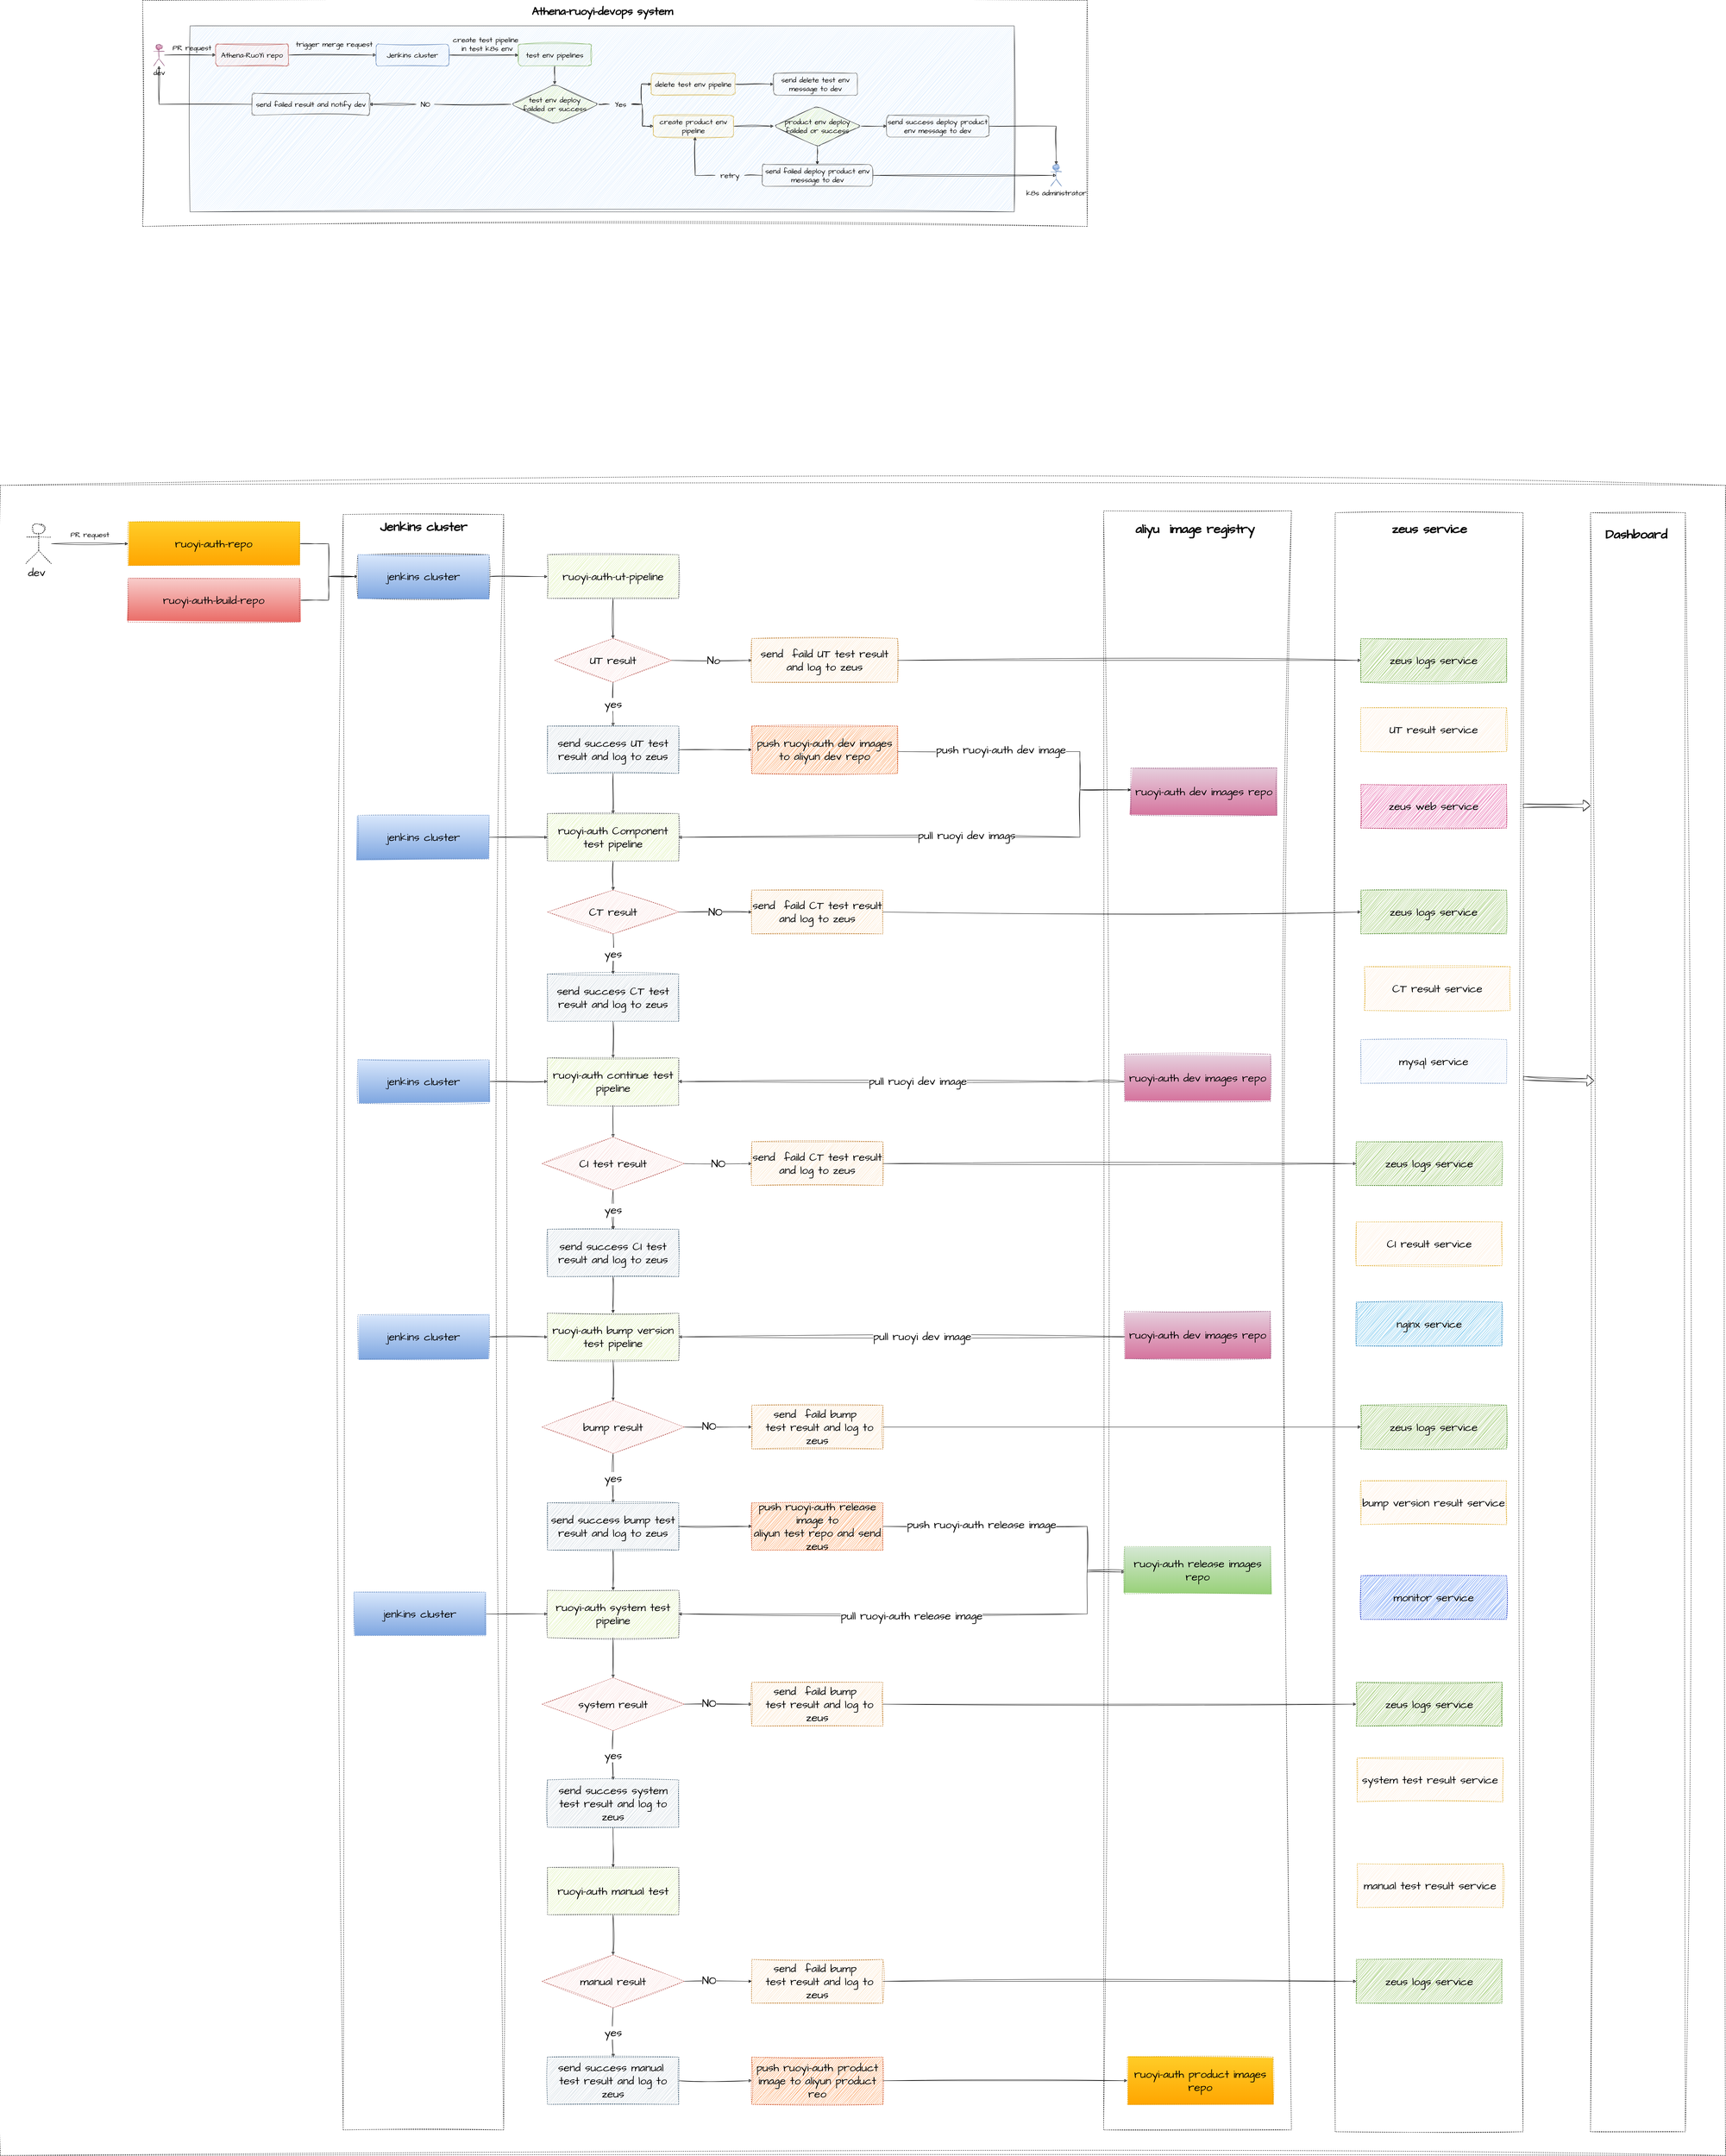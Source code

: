 <mxfile version="20.8.16" type="device" pages="2"><diagram name="第 1 页" id="O_wX14q2JsCKXdIncE1l"><mxGraphModel dx="10770" dy="6420" grid="1" gridSize="10" guides="1" tooltips="1" connect="1" arrows="1" fold="1" page="0" pageScale="1" pageWidth="827" pageHeight="1169" math="0" shadow="0"><root><mxCell id="0"/><mxCell id="1" parent="0"/><mxCell id="iA1ns8LwenOcvQD4gC64-270" value="" style="rounded=0;whiteSpace=wrap;html=1;dashed=1;sketch=1;hachureGap=4;jiggle=2;curveFitting=1;fontFamily=Architects Daughter;fontSource=https%3A%2F%2Ffonts.googleapis.com%2Fcss%3Ffamily%3DArchitects%2BDaughter;fontSize=30;fontColor=#000000;" vertex="1" parent="1"><mxGeometry x="-110" y="820" width="4730" height="4580" as="geometry"/></mxCell><mxCell id="iA1ns8LwenOcvQD4gC64-231" value="" style="rounded=0;whiteSpace=wrap;html=1;dashed=1;sketch=1;hachureGap=4;jiggle=2;curveFitting=1;fontFamily=Architects Daughter;fontSource=https%3A%2F%2Ffonts.googleapis.com%2Fcss%3Ffamily%3DArchitects%2BDaughter;fontSize=30;fontColor=#000000;" vertex="1" parent="1"><mxGeometry x="830" y="900" width="440" height="4430" as="geometry"/></mxCell><mxCell id="iA1ns8LwenOcvQD4gC64-52" value="" style="rounded=0;whiteSpace=wrap;html=1;sketch=1;hachureGap=4;jiggle=2;curveFitting=1;fontFamily=Architects Daughter;fontSource=https%3A%2F%2Ffonts.googleapis.com%2Fcss%3Ffamily%3DArchitects%2BDaughter;fontSize=30;fontColor=#000000;dashed=1;" vertex="1" parent="1"><mxGeometry x="280" y="-510" width="2590" height="620" as="geometry"/></mxCell><mxCell id="iA1ns8LwenOcvQD4gC64-1" value="" style="rounded=0;whiteSpace=wrap;html=1;sketch=1;curveFitting=1;jiggle=2;fillColor=#cce5ff;strokeColor=#36393d;fontColor=#000000;" vertex="1" parent="1"><mxGeometry x="410" y="-440" width="2260" height="510" as="geometry"/></mxCell><mxCell id="iA1ns8LwenOcvQD4gC64-2" value="Athena-ruoyi-devops system" style="text;html=1;align=center;verticalAlign=middle;resizable=0;points=[];autosize=1;strokeColor=none;fillColor=none;fontSize=30;fontFamily=Architects Daughter;fontStyle=1;fontColor=#000000;" vertex="1" parent="1"><mxGeometry x="1335" y="-505" width="410" height="50" as="geometry"/></mxCell><mxCell id="iA1ns8LwenOcvQD4gC64-8" value="" style="edgeStyle=orthogonalEdgeStyle;rounded=0;sketch=1;hachureGap=4;jiggle=2;curveFitting=1;orthogonalLoop=1;jettySize=auto;html=1;fontFamily=Architects Daughter;fontSource=https%3A%2F%2Ffonts.googleapis.com%2Fcss%3Ffamily%3DArchitects%2BDaughter;fontSize=16;fontColor=#000000;" edge="1" parent="1" source="iA1ns8LwenOcvQD4gC64-3" target="iA1ns8LwenOcvQD4gC64-7"><mxGeometry relative="1" as="geometry"/></mxCell><mxCell id="iA1ns8LwenOcvQD4gC64-3" value="Athena-RuoYi repo" style="rounded=1;whiteSpace=wrap;html=1;sketch=1;hachureGap=4;jiggle=2;curveFitting=1;fontFamily=Architects Daughter;fontSource=https%3A%2F%2Ffonts.googleapis.com%2Fcss%3Ffamily%3DArchitects%2BDaughter;fontSize=20;fillColor=#f8cecc;strokeColor=#b85450;fontColor=#000000;" vertex="1" parent="1"><mxGeometry x="480" y="-390" width="200" height="60" as="geometry"/></mxCell><mxCell id="iA1ns8LwenOcvQD4gC64-5" style="edgeStyle=orthogonalEdgeStyle;rounded=0;sketch=1;hachureGap=4;jiggle=2;curveFitting=1;orthogonalLoop=1;jettySize=auto;html=1;entryX=0;entryY=0.5;entryDx=0;entryDy=0;fontFamily=Architects Daughter;fontSource=https%3A%2F%2Ffonts.googleapis.com%2Fcss%3Ffamily%3DArchitects%2BDaughter;fontSize=16;fontColor=#000000;" edge="1" parent="1" source="iA1ns8LwenOcvQD4gC64-4" target="iA1ns8LwenOcvQD4gC64-3"><mxGeometry relative="1" as="geometry"/></mxCell><mxCell id="iA1ns8LwenOcvQD4gC64-4" value="dev" style="shape=umlActor;verticalLabelPosition=bottom;verticalAlign=top;html=1;outlineConnect=0;sketch=1;hachureGap=4;jiggle=2;curveFitting=1;fontFamily=Architects Daughter;fontSource=https%3A%2F%2Ffonts.googleapis.com%2Fcss%3Ffamily%3DArchitects%2BDaughter;fontSize=20;fillColor=#e6d0de;gradientColor=#d5739d;strokeColor=#996185;fontColor=#000000;" vertex="1" parent="1"><mxGeometry x="310" y="-390" width="30" height="60" as="geometry"/></mxCell><mxCell id="iA1ns8LwenOcvQD4gC64-6" value="PR request" style="text;html=1;align=center;verticalAlign=middle;resizable=0;points=[];autosize=1;strokeColor=none;fillColor=none;fontSize=20;fontFamily=Architects Daughter;fontColor=#000000;" vertex="1" parent="1"><mxGeometry x="350" y="-400" width="130" height="40" as="geometry"/></mxCell><mxCell id="iA1ns8LwenOcvQD4gC64-11" style="edgeStyle=orthogonalEdgeStyle;rounded=0;sketch=1;hachureGap=4;jiggle=2;curveFitting=1;orthogonalLoop=1;jettySize=auto;html=1;entryX=0;entryY=0.5;entryDx=0;entryDy=0;fontFamily=Architects Daughter;fontSource=https%3A%2F%2Ffonts.googleapis.com%2Fcss%3Ffamily%3DArchitects%2BDaughter;fontSize=16;fontColor=#000000;" edge="1" parent="1" source="iA1ns8LwenOcvQD4gC64-7" target="iA1ns8LwenOcvQD4gC64-10"><mxGeometry relative="1" as="geometry"/></mxCell><mxCell id="iA1ns8LwenOcvQD4gC64-7" value="Jenkins cluster" style="rounded=1;whiteSpace=wrap;html=1;sketch=1;hachureGap=4;jiggle=2;curveFitting=1;fontFamily=Architects Daughter;fontSource=https%3A%2F%2Ffonts.googleapis.com%2Fcss%3Ffamily%3DArchitects%2BDaughter;fontSize=20;fillColor=#dae8fc;strokeColor=#6c8ebf;fontColor=#000000;" vertex="1" parent="1"><mxGeometry x="920" y="-390" width="200" height="60" as="geometry"/></mxCell><mxCell id="iA1ns8LwenOcvQD4gC64-9" value="trigger merge request" style="text;html=1;align=center;verticalAlign=middle;resizable=0;points=[];autosize=1;strokeColor=none;fillColor=none;fontSize=20;fontFamily=Architects Daughter;fontColor=#000000;" vertex="1" parent="1"><mxGeometry x="690" y="-410" width="230" height="40" as="geometry"/></mxCell><mxCell id="iA1ns8LwenOcvQD4gC64-16" value="" style="edgeStyle=orthogonalEdgeStyle;rounded=0;sketch=1;hachureGap=4;jiggle=2;curveFitting=1;orthogonalLoop=1;jettySize=auto;html=1;fontFamily=Architects Daughter;fontSource=https%3A%2F%2Ffonts.googleapis.com%2Fcss%3Ffamily%3DArchitects%2BDaughter;fontSize=16;fontColor=#000000;" edge="1" parent="1" source="iA1ns8LwenOcvQD4gC64-10" target="iA1ns8LwenOcvQD4gC64-15"><mxGeometry relative="1" as="geometry"/></mxCell><mxCell id="iA1ns8LwenOcvQD4gC64-10" value="test env pipelines" style="rounded=1;whiteSpace=wrap;html=1;sketch=1;hachureGap=4;jiggle=2;curveFitting=1;fontFamily=Architects Daughter;fontSource=https%3A%2F%2Ffonts.googleapis.com%2Fcss%3Ffamily%3DArchitects%2BDaughter;fontSize=20;fillColor=#d5e8d4;strokeColor=#82b366;fontColor=#000000;" vertex="1" parent="1"><mxGeometry x="1310" y="-390" width="200" height="60" as="geometry"/></mxCell><mxCell id="iA1ns8LwenOcvQD4gC64-12" value="create test pipeline&lt;br&gt;&amp;nbsp;in test k8s env" style="text;html=1;align=center;verticalAlign=middle;resizable=0;points=[];autosize=1;strokeColor=none;fillColor=none;fontSize=20;fontFamily=Architects Daughter;fontColor=#000000;" vertex="1" parent="1"><mxGeometry x="1120" y="-420" width="200" height="60" as="geometry"/></mxCell><mxCell id="iA1ns8LwenOcvQD4gC64-18" value="" style="edgeStyle=orthogonalEdgeStyle;rounded=0;sketch=1;hachureGap=4;jiggle=2;curveFitting=1;orthogonalLoop=1;jettySize=auto;html=1;fontFamily=Architects Daughter;fontSource=https%3A%2F%2Ffonts.googleapis.com%2Fcss%3Ffamily%3DArchitects%2BDaughter;fontSize=16;startArrow=none;entryX=0;entryY=0.5;entryDx=0;entryDy=0;fontColor=#000000;" edge="1" parent="1" source="iA1ns8LwenOcvQD4gC64-24" target="iA1ns8LwenOcvQD4gC64-29"><mxGeometry relative="1" as="geometry"/></mxCell><mxCell id="iA1ns8LwenOcvQD4gC64-15" value="test env&amp;nbsp;deploy &lt;br&gt;failded or success" style="rhombus;whiteSpace=wrap;html=1;fontSize=20;fontFamily=Architects Daughter;rounded=1;sketch=1;hachureGap=4;jiggle=2;curveFitting=1;fontSource=https%3A%2F%2Ffonts.googleapis.com%2Fcss%3Ffamily%3DArchitects%2BDaughter;fillColor=#cdeb8b;strokeColor=#36393d;fontColor=#000000;" vertex="1" parent="1"><mxGeometry x="1290" y="-280" width="240" height="110" as="geometry"/></mxCell><mxCell id="iA1ns8LwenOcvQD4gC64-27" value="" style="edgeStyle=orthogonalEdgeStyle;rounded=0;sketch=1;hachureGap=4;jiggle=2;curveFitting=1;orthogonalLoop=1;jettySize=auto;html=1;fontFamily=Architects Daughter;fontSource=https%3A%2F%2Ffonts.googleapis.com%2Fcss%3Ffamily%3DArchitects%2BDaughter;fontSize=16;fontColor=#000000;" edge="1" parent="1" source="iA1ns8LwenOcvQD4gC64-17" target="iA1ns8LwenOcvQD4gC64-26"><mxGeometry relative="1" as="geometry"/></mxCell><mxCell id="iA1ns8LwenOcvQD4gC64-17" value="create product env pipeline" style="whiteSpace=wrap;html=1;fontSize=20;fontFamily=Architects Daughter;rounded=1;sketch=1;hachureGap=4;jiggle=2;curveFitting=1;fontSource=https%3A%2F%2Ffonts.googleapis.com%2Fcss%3Ffamily%3DArchitects%2BDaughter;fillColor=#fff2cc;strokeColor=#d6b656;fontColor=#000000;" vertex="1" parent="1"><mxGeometry x="1680" y="-195" width="220" height="60" as="geometry"/></mxCell><mxCell id="iA1ns8LwenOcvQD4gC64-23" value="" style="edgeStyle=orthogonalEdgeStyle;rounded=0;sketch=1;hachureGap=4;jiggle=2;curveFitting=1;orthogonalLoop=1;jettySize=auto;html=1;fontFamily=Architects Daughter;fontSource=https%3A%2F%2Ffonts.googleapis.com%2Fcss%3Ffamily%3DArchitects%2BDaughter;fontSize=16;endArrow=none;fontColor=#000000;" edge="1" parent="1" source="iA1ns8LwenOcvQD4gC64-15" target="iA1ns8LwenOcvQD4gC64-22"><mxGeometry relative="1" as="geometry"><mxPoint x="330" y="-310" as="targetPoint"/><mxPoint x="1260.0" y="-235.0" as="sourcePoint"/></mxGeometry></mxCell><mxCell id="iA1ns8LwenOcvQD4gC64-50" style="edgeStyle=orthogonalEdgeStyle;rounded=0;sketch=1;hachureGap=4;jiggle=2;curveFitting=1;orthogonalLoop=1;jettySize=auto;html=1;fontFamily=Architects Daughter;fontSource=https%3A%2F%2Ffonts.googleapis.com%2Fcss%3Ffamily%3DArchitects%2BDaughter;fontSize=16;fontColor=#000000;" edge="1" parent="1" source="iA1ns8LwenOcvQD4gC64-22" target="iA1ns8LwenOcvQD4gC64-49"><mxGeometry relative="1" as="geometry"/></mxCell><mxCell id="iA1ns8LwenOcvQD4gC64-22" value="NO" style="text;html=1;align=center;verticalAlign=middle;resizable=0;points=[];autosize=1;strokeColor=none;fillColor=none;fontSize=20;fontFamily=Architects Daughter;fontColor=#000000;" vertex="1" parent="1"><mxGeometry x="1030" y="-245" width="50" height="40" as="geometry"/></mxCell><mxCell id="iA1ns8LwenOcvQD4gC64-25" value="" style="edgeStyle=orthogonalEdgeStyle;rounded=0;sketch=1;hachureGap=4;jiggle=2;curveFitting=1;orthogonalLoop=1;jettySize=auto;html=1;fontFamily=Architects Daughter;fontSource=https%3A%2F%2Ffonts.googleapis.com%2Fcss%3Ffamily%3DArchitects%2BDaughter;fontSize=16;endArrow=none;fontColor=#000000;" edge="1" parent="1" source="iA1ns8LwenOcvQD4gC64-15" target="iA1ns8LwenOcvQD4gC64-24"><mxGeometry relative="1" as="geometry"><mxPoint x="1590" y="-235" as="sourcePoint"/><mxPoint x="1780.0" y="-235" as="targetPoint"/></mxGeometry></mxCell><mxCell id="iA1ns8LwenOcvQD4gC64-32" style="edgeStyle=orthogonalEdgeStyle;rounded=0;sketch=1;hachureGap=4;jiggle=2;curveFitting=1;orthogonalLoop=1;jettySize=auto;html=1;entryX=0;entryY=0.5;entryDx=0;entryDy=0;fontFamily=Architects Daughter;fontSource=https%3A%2F%2Ffonts.googleapis.com%2Fcss%3Ffamily%3DArchitects%2BDaughter;fontSize=16;fontColor=#000000;" edge="1" parent="1" source="iA1ns8LwenOcvQD4gC64-24" target="iA1ns8LwenOcvQD4gC64-17"><mxGeometry relative="1" as="geometry"/></mxCell><mxCell id="iA1ns8LwenOcvQD4gC64-24" value="Yes" style="text;html=1;align=center;verticalAlign=middle;resizable=0;points=[];autosize=1;strokeColor=none;fillColor=none;fontSize=20;fontFamily=Architects Daughter;fontColor=#000000;" vertex="1" parent="1"><mxGeometry x="1560" y="-245" width="60" height="40" as="geometry"/></mxCell><mxCell id="iA1ns8LwenOcvQD4gC64-37" value="" style="edgeStyle=orthogonalEdgeStyle;rounded=0;sketch=1;hachureGap=4;jiggle=2;curveFitting=1;orthogonalLoop=1;jettySize=auto;html=1;fontFamily=Architects Daughter;fontSource=https%3A%2F%2Ffonts.googleapis.com%2Fcss%3Ffamily%3DArchitects%2BDaughter;fontSize=16;fontColor=#000000;" edge="1" parent="1" source="iA1ns8LwenOcvQD4gC64-26" target="iA1ns8LwenOcvQD4gC64-36"><mxGeometry relative="1" as="geometry"/></mxCell><mxCell id="iA1ns8LwenOcvQD4gC64-39" value="" style="edgeStyle=orthogonalEdgeStyle;rounded=0;sketch=1;hachureGap=4;jiggle=2;curveFitting=1;orthogonalLoop=1;jettySize=auto;html=1;fontFamily=Architects Daughter;fontSource=https%3A%2F%2Ffonts.googleapis.com%2Fcss%3Ffamily%3DArchitects%2BDaughter;fontSize=16;fontColor=#000000;" edge="1" parent="1" source="iA1ns8LwenOcvQD4gC64-26" target="iA1ns8LwenOcvQD4gC64-38"><mxGeometry relative="1" as="geometry"/></mxCell><mxCell id="iA1ns8LwenOcvQD4gC64-26" value="product env&amp;nbsp;deploy failded or success" style="rhombus;whiteSpace=wrap;html=1;fontSize=20;fontFamily=Architects Daughter;rounded=1;sketch=1;hachureGap=4;jiggle=2;curveFitting=1;fontSource=https%3A%2F%2Ffonts.googleapis.com%2Fcss%3Ffamily%3DArchitects%2BDaughter;fillColor=#cdeb8b;strokeColor=#36393d;fontColor=#000000;" vertex="1" parent="1"><mxGeometry x="2010" y="-220" width="240" height="110" as="geometry"/></mxCell><mxCell id="iA1ns8LwenOcvQD4gC64-35" value="" style="edgeStyle=orthogonalEdgeStyle;rounded=0;sketch=1;hachureGap=4;jiggle=2;curveFitting=1;orthogonalLoop=1;jettySize=auto;html=1;fontFamily=Architects Daughter;fontSource=https%3A%2F%2Ffonts.googleapis.com%2Fcss%3Ffamily%3DArchitects%2BDaughter;fontSize=16;fontColor=#000000;" edge="1" parent="1" source="iA1ns8LwenOcvQD4gC64-29" target="iA1ns8LwenOcvQD4gC64-34"><mxGeometry relative="1" as="geometry"/></mxCell><mxCell id="iA1ns8LwenOcvQD4gC64-29" value="delete test env pipeline" style="whiteSpace=wrap;html=1;fontSize=20;fontFamily=Architects Daughter;rounded=1;sketch=1;hachureGap=4;jiggle=2;curveFitting=1;fontSource=https%3A%2F%2Ffonts.googleapis.com%2Fcss%3Ffamily%3DArchitects%2BDaughter;fillColor=#fff2cc;strokeColor=#d6b656;fontColor=#000000;" vertex="1" parent="1"><mxGeometry x="1675" y="-310" width="230" height="60" as="geometry"/></mxCell><mxCell id="iA1ns8LwenOcvQD4gC64-34" value="send delete test env message to dev" style="whiteSpace=wrap;html=1;fontSize=20;fontFamily=Architects Daughter;rounded=1;sketch=1;hachureGap=4;jiggle=2;curveFitting=1;fontSource=https%3A%2F%2Ffonts.googleapis.com%2Fcss%3Ffamily%3DArchitects%2BDaughter;fillColor=#f5f5f5;fontColor=#000000;strokeColor=#666666;" vertex="1" parent="1"><mxGeometry x="2010" y="-310" width="230" height="60" as="geometry"/></mxCell><mxCell id="iA1ns8LwenOcvQD4gC64-46" style="edgeStyle=orthogonalEdgeStyle;rounded=0;sketch=1;hachureGap=4;jiggle=2;curveFitting=1;orthogonalLoop=1;jettySize=auto;html=1;fontFamily=Architects Daughter;fontSource=https%3A%2F%2Ffonts.googleapis.com%2Fcss%3Ffamily%3DArchitects%2BDaughter;fontSize=16;fontColor=#000000;" edge="1" parent="1" source="iA1ns8LwenOcvQD4gC64-36" target="iA1ns8LwenOcvQD4gC64-43"><mxGeometry relative="1" as="geometry"/></mxCell><mxCell id="iA1ns8LwenOcvQD4gC64-36" value="send success deploy product env message to dev" style="whiteSpace=wrap;html=1;fontSize=20;fontFamily=Architects Daughter;rounded=1;sketch=1;hachureGap=4;jiggle=2;curveFitting=1;fontSource=https%3A%2F%2Ffonts.googleapis.com%2Fcss%3Ffamily%3DArchitects%2BDaughter;fillColor=#f5f5f5;fontColor=#000000;strokeColor=#666666;" vertex="1" parent="1"><mxGeometry x="2320" y="-195" width="280" height="60" as="geometry"/></mxCell><mxCell id="iA1ns8LwenOcvQD4gC64-40" style="edgeStyle=orthogonalEdgeStyle;rounded=0;sketch=1;hachureGap=4;jiggle=2;curveFitting=1;orthogonalLoop=1;jettySize=auto;html=1;fontFamily=Architects Daughter;fontSource=https%3A%2F%2Ffonts.googleapis.com%2Fcss%3Ffamily%3DArchitects%2BDaughter;fontSize=16;startArrow=none;fontColor=#000000;" edge="1" parent="1" source="iA1ns8LwenOcvQD4gC64-41" target="iA1ns8LwenOcvQD4gC64-17"><mxGeometry relative="1" as="geometry"><Array as="points"><mxPoint x="1795" y="-30"/></Array></mxGeometry></mxCell><mxCell id="iA1ns8LwenOcvQD4gC64-45" style="edgeStyle=orthogonalEdgeStyle;rounded=0;sketch=1;hachureGap=4;jiggle=2;curveFitting=1;orthogonalLoop=1;jettySize=auto;html=1;entryX=0.5;entryY=0.5;entryDx=0;entryDy=0;entryPerimeter=0;fontFamily=Architects Daughter;fontSource=https%3A%2F%2Ffonts.googleapis.com%2Fcss%3Ffamily%3DArchitects%2BDaughter;fontSize=16;fontColor=#000000;" edge="1" parent="1" source="iA1ns8LwenOcvQD4gC64-38" target="iA1ns8LwenOcvQD4gC64-43"><mxGeometry relative="1" as="geometry"/></mxCell><mxCell id="iA1ns8LwenOcvQD4gC64-38" value="send failed deploy product env message to dev" style="whiteSpace=wrap;html=1;fontSize=20;fontFamily=Architects Daughter;rounded=1;sketch=1;hachureGap=4;jiggle=2;curveFitting=1;fontSource=https%3A%2F%2Ffonts.googleapis.com%2Fcss%3Ffamily%3DArchitects%2BDaughter;fillColor=#f5f5f5;fontColor=#000000;strokeColor=#666666;" vertex="1" parent="1"><mxGeometry x="1978.75" y="-60" width="302.5" height="60" as="geometry"/></mxCell><mxCell id="iA1ns8LwenOcvQD4gC64-42" value="" style="edgeStyle=orthogonalEdgeStyle;rounded=0;sketch=1;hachureGap=4;jiggle=2;curveFitting=1;orthogonalLoop=1;jettySize=auto;html=1;fontFamily=Architects Daughter;fontSource=https%3A%2F%2Ffonts.googleapis.com%2Fcss%3Ffamily%3DArchitects%2BDaughter;fontSize=16;endArrow=none;fontColor=#000000;" edge="1" parent="1" source="iA1ns8LwenOcvQD4gC64-38" target="iA1ns8LwenOcvQD4gC64-41"><mxGeometry relative="1" as="geometry"><mxPoint x="1978.75" y="-30" as="sourcePoint"/><mxPoint x="1795.059" y="-135" as="targetPoint"/></mxGeometry></mxCell><mxCell id="iA1ns8LwenOcvQD4gC64-41" value="retry" style="text;html=1;align=center;verticalAlign=middle;resizable=0;points=[];autosize=1;strokeColor=none;fillColor=none;fontSize=20;fontFamily=Architects Daughter;fontColor=#000000;" vertex="1" parent="1"><mxGeometry x="1850" y="-50" width="80" height="40" as="geometry"/></mxCell><mxCell id="iA1ns8LwenOcvQD4gC64-43" value="k8s administrator" style="shape=umlActor;verticalLabelPosition=bottom;verticalAlign=top;html=1;outlineConnect=0;sketch=1;hachureGap=4;jiggle=2;curveFitting=1;fontFamily=Architects Daughter;fontSource=https%3A%2F%2Ffonts.googleapis.com%2Fcss%3Ffamily%3DArchitects%2BDaughter;fontSize=20;fillColor=#dae8fc;gradientColor=#7ea6e0;strokeColor=#6c8ebf;fontColor=#000000;" vertex="1" parent="1"><mxGeometry x="2770" y="-60" width="30" height="60" as="geometry"/></mxCell><mxCell id="iA1ns8LwenOcvQD4gC64-51" style="edgeStyle=orthogonalEdgeStyle;rounded=0;sketch=1;hachureGap=4;jiggle=2;curveFitting=1;orthogonalLoop=1;jettySize=auto;html=1;fontFamily=Architects Daughter;fontSource=https%3A%2F%2Ffonts.googleapis.com%2Fcss%3Ffamily%3DArchitects%2BDaughter;fontSize=16;fontColor=#000000;" edge="1" parent="1" source="iA1ns8LwenOcvQD4gC64-49" target="iA1ns8LwenOcvQD4gC64-4"><mxGeometry relative="1" as="geometry"/></mxCell><mxCell id="iA1ns8LwenOcvQD4gC64-49" value="send failed result and notify dev" style="whiteSpace=wrap;html=1;fontSize=20;fontFamily=Architects Daughter;rounded=1;sketch=1;hachureGap=4;jiggle=2;curveFitting=1;fontSource=https%3A%2F%2Ffonts.googleapis.com%2Fcss%3Ffamily%3DArchitects%2BDaughter;fillColor=#f5f5f5;fontColor=#000000;strokeColor=#666666;" vertex="1" parent="1"><mxGeometry x="580" y="-255" width="322.5" height="60" as="geometry"/></mxCell><mxCell id="iA1ns8LwenOcvQD4gC64-60" value="" style="edgeStyle=orthogonalEdgeStyle;rounded=0;sketch=1;hachureGap=4;jiggle=2;curveFitting=1;orthogonalLoop=1;jettySize=auto;html=1;fontFamily=Architects Daughter;fontSource=https%3A%2F%2Ffonts.googleapis.com%2Fcss%3Ffamily%3DArchitects%2BDaughter;fontSize=30;fontColor=#000000;entryX=0;entryY=0.5;entryDx=0;entryDy=0;exitX=1;exitY=0.5;exitDx=0;exitDy=0;" edge="1" parent="1" source="iA1ns8LwenOcvQD4gC64-53" target="iA1ns8LwenOcvQD4gC64-59"><mxGeometry relative="1" as="geometry"><mxPoint x="760" y="980.0" as="sourcePoint"/></mxGeometry></mxCell><mxCell id="iA1ns8LwenOcvQD4gC64-53" value="ruoyi-auth-repo" style="rounded=0;whiteSpace=wrap;html=1;dashed=1;sketch=1;hachureGap=4;jiggle=2;curveFitting=1;fontFamily=Architects Daughter;fontSource=https%3A%2F%2Ffonts.googleapis.com%2Fcss%3Ffamily%3DArchitects%2BDaughter;fontSize=30;fillColor=#ffcd28;gradientColor=#ffa500;strokeColor=#d79b00;fontColor=#000000;" vertex="1" parent="1"><mxGeometry x="240" y="920" width="470" height="120" as="geometry"/></mxCell><mxCell id="iA1ns8LwenOcvQD4gC64-56" style="edgeStyle=orthogonalEdgeStyle;rounded=0;sketch=1;hachureGap=4;jiggle=2;curveFitting=1;orthogonalLoop=1;jettySize=auto;html=1;entryX=0;entryY=0.5;entryDx=0;entryDy=0;fontFamily=Architects Daughter;fontSource=https%3A%2F%2Ffonts.googleapis.com%2Fcss%3Ffamily%3DArchitects%2BDaughter;fontSize=30;fontColor=#000000;" edge="1" parent="1" source="iA1ns8LwenOcvQD4gC64-55" target="iA1ns8LwenOcvQD4gC64-53"><mxGeometry relative="1" as="geometry"/></mxCell><mxCell id="iA1ns8LwenOcvQD4gC64-55" value="dev&amp;nbsp;" style="shape=umlActor;verticalLabelPosition=bottom;verticalAlign=top;html=1;outlineConnect=0;dashed=1;sketch=1;hachureGap=4;jiggle=2;curveFitting=1;fontFamily=Architects Daughter;fontSource=https%3A%2F%2Ffonts.googleapis.com%2Fcss%3Ffamily%3DArchitects%2BDaughter;fontSize=30;fontColor=#000000;" vertex="1" parent="1"><mxGeometry x="-40" y="925" width="70" height="110" as="geometry"/></mxCell><mxCell id="iA1ns8LwenOcvQD4gC64-57" value="PR request" style="text;html=1;align=center;verticalAlign=middle;resizable=0;points=[];autosize=1;strokeColor=none;fillColor=none;fontSize=20;fontFamily=Architects Daughter;fontColor=#000000;" vertex="1" parent="1"><mxGeometry x="70" y="935" width="130" height="40" as="geometry"/></mxCell><mxCell id="iA1ns8LwenOcvQD4gC64-61" style="edgeStyle=orthogonalEdgeStyle;rounded=0;sketch=1;hachureGap=4;jiggle=2;curveFitting=1;orthogonalLoop=1;jettySize=auto;html=1;entryX=0;entryY=0.5;entryDx=0;entryDy=0;fontFamily=Architects Daughter;fontSource=https%3A%2F%2Ffonts.googleapis.com%2Fcss%3Ffamily%3DArchitects%2BDaughter;fontSize=30;fontColor=#000000;" edge="1" parent="1" source="iA1ns8LwenOcvQD4gC64-58" target="iA1ns8LwenOcvQD4gC64-59"><mxGeometry relative="1" as="geometry"/></mxCell><mxCell id="iA1ns8LwenOcvQD4gC64-58" value="ruoyi-auth-build-repo" style="rounded=0;whiteSpace=wrap;html=1;dashed=1;sketch=1;hachureGap=4;jiggle=2;curveFitting=1;fontFamily=Architects Daughter;fontSource=https%3A%2F%2Ffonts.googleapis.com%2Fcss%3Ffamily%3DArchitects%2BDaughter;fontSize=30;fillColor=#f8cecc;gradientColor=#ea6b66;strokeColor=#b85450;fontColor=#000000;" vertex="1" parent="1"><mxGeometry x="240" y="1075" width="470" height="120" as="geometry"/></mxCell><mxCell id="iA1ns8LwenOcvQD4gC64-63" value="" style="edgeStyle=orthogonalEdgeStyle;rounded=0;sketch=1;hachureGap=4;jiggle=2;curveFitting=1;orthogonalLoop=1;jettySize=auto;html=1;fontFamily=Architects Daughter;fontSource=https%3A%2F%2Ffonts.googleapis.com%2Fcss%3Ffamily%3DArchitects%2BDaughter;fontSize=30;fontColor=#000000;" edge="1" parent="1" source="iA1ns8LwenOcvQD4gC64-59" target="iA1ns8LwenOcvQD4gC64-62"><mxGeometry relative="1" as="geometry"/></mxCell><mxCell id="iA1ns8LwenOcvQD4gC64-59" value="jenkins cluster" style="rounded=0;whiteSpace=wrap;html=1;dashed=1;sketch=1;hachureGap=4;jiggle=2;curveFitting=1;fontFamily=Architects Daughter;fontSource=https%3A%2F%2Ffonts.googleapis.com%2Fcss%3Ffamily%3DArchitects%2BDaughter;fontSize=30;fontColor=#000000;" vertex="1" parent="1"><mxGeometry x="870" y="1010" width="360" height="120" as="geometry"/></mxCell><mxCell id="iA1ns8LwenOcvQD4gC64-117" value="" style="edgeStyle=orthogonalEdgeStyle;rounded=0;sketch=1;hachureGap=4;jiggle=2;curveFitting=1;orthogonalLoop=1;jettySize=auto;html=1;fontFamily=Architects Daughter;fontSource=https%3A%2F%2Ffonts.googleapis.com%2Fcss%3Ffamily%3DArchitects%2BDaughter;fontSize=30;fontColor=#000000;" edge="1" parent="1" source="iA1ns8LwenOcvQD4gC64-62" target="iA1ns8LwenOcvQD4gC64-116"><mxGeometry relative="1" as="geometry"/></mxCell><mxCell id="iA1ns8LwenOcvQD4gC64-62" value="ruoyi-auth-ut-pipeline" style="rounded=0;whiteSpace=wrap;html=1;dashed=1;sketch=1;hachureGap=4;jiggle=2;curveFitting=1;fontFamily=Architects Daughter;fontSource=https%3A%2F%2Ffonts.googleapis.com%2Fcss%3Ffamily%3DArchitects%2BDaughter;fontSize=30;fillColor=#cdeb8b;strokeColor=#36393d;fontColor=#000000;" vertex="1" parent="1"><mxGeometry x="1390" y="1010" width="360" height="120" as="geometry"/></mxCell><mxCell id="iA1ns8LwenOcvQD4gC64-121" value="yes" style="edgeStyle=orthogonalEdgeStyle;rounded=0;sketch=1;hachureGap=4;jiggle=2;curveFitting=1;orthogonalLoop=1;jettySize=auto;html=1;fontFamily=Architects Daughter;fontSource=https%3A%2F%2Ffonts.googleapis.com%2Fcss%3Ffamily%3DArchitects%2BDaughter;fontSize=30;fontColor=#000000;" edge="1" parent="1" source="iA1ns8LwenOcvQD4gC64-116" target="iA1ns8LwenOcvQD4gC64-120"><mxGeometry relative="1" as="geometry"/></mxCell><mxCell id="iA1ns8LwenOcvQD4gC64-132" style="edgeStyle=orthogonalEdgeStyle;rounded=0;sketch=1;hachureGap=4;jiggle=2;curveFitting=1;orthogonalLoop=1;jettySize=auto;html=1;fontFamily=Architects Daughter;fontSource=https%3A%2F%2Ffonts.googleapis.com%2Fcss%3Ffamily%3DArchitects%2BDaughter;fontSize=30;fontColor=#000000;" edge="1" parent="1" source="iA1ns8LwenOcvQD4gC64-116" target="iA1ns8LwenOcvQD4gC64-122"><mxGeometry relative="1" as="geometry"/></mxCell><mxCell id="iA1ns8LwenOcvQD4gC64-133" value="No" style="edgeLabel;html=1;align=center;verticalAlign=middle;resizable=0;points=[];fontSize=30;fontFamily=Architects Daughter;fontColor=#000000;" vertex="1" connectable="0" parent="iA1ns8LwenOcvQD4gC64-132"><mxGeometry x="-0.301" y="1" relative="1" as="geometry"><mxPoint x="38" y="1" as="offset"/></mxGeometry></mxCell><mxCell id="iA1ns8LwenOcvQD4gC64-116" value="UT result" style="rhombus;whiteSpace=wrap;html=1;fontSize=30;fontFamily=Architects Daughter;rounded=0;dashed=1;sketch=1;hachureGap=4;jiggle=2;curveFitting=1;fontSource=https%3A%2F%2Ffonts.googleapis.com%2Fcss%3Ffamily%3DArchitects%2BDaughter;fillColor=#f8cecc;strokeColor=#b85450;fontColor=#000000;" vertex="1" parent="1"><mxGeometry x="1410" y="1240" width="320" height="120" as="geometry"/></mxCell><mxCell id="iA1ns8LwenOcvQD4gC64-131" style="edgeStyle=orthogonalEdgeStyle;rounded=0;sketch=1;hachureGap=4;jiggle=2;curveFitting=1;orthogonalLoop=1;jettySize=auto;html=1;fontFamily=Architects Daughter;fontSource=https%3A%2F%2Ffonts.googleapis.com%2Fcss%3Ffamily%3DArchitects%2BDaughter;fontSize=30;fontColor=#000000;" edge="1" parent="1" source="iA1ns8LwenOcvQD4gC64-120" target="iA1ns8LwenOcvQD4gC64-130"><mxGeometry relative="1" as="geometry"/></mxCell><mxCell id="iA1ns8LwenOcvQD4gC64-180" value="" style="edgeStyle=orthogonalEdgeStyle;rounded=0;sketch=1;hachureGap=4;jiggle=2;curveFitting=1;orthogonalLoop=1;jettySize=auto;html=1;fontFamily=Architects Daughter;fontSource=https%3A%2F%2Ffonts.googleapis.com%2Fcss%3Ffamily%3DArchitects%2BDaughter;fontSize=30;fontColor=#000000;" edge="1" parent="1" source="iA1ns8LwenOcvQD4gC64-120" target="iA1ns8LwenOcvQD4gC64-179"><mxGeometry relative="1" as="geometry"/></mxCell><mxCell id="iA1ns8LwenOcvQD4gC64-120" value="send success UT test result and log to zeus" style="whiteSpace=wrap;html=1;fontSize=30;fontFamily=Architects Daughter;rounded=0;dashed=1;sketch=1;hachureGap=4;jiggle=2;curveFitting=1;fontSource=https%3A%2F%2Ffonts.googleapis.com%2Fcss%3Ffamily%3DArchitects%2BDaughter;fillColor=#bac8d3;strokeColor=#23445d;fontColor=#000000;" vertex="1" parent="1"><mxGeometry x="1390" y="1480" width="360" height="130" as="geometry"/></mxCell><mxCell id="iA1ns8LwenOcvQD4gC64-122" value="send&amp;nbsp; faild UT test result and log to zeus" style="rounded=0;whiteSpace=wrap;html=1;dashed=1;sketch=1;hachureGap=4;jiggle=2;curveFitting=1;fontFamily=Architects Daughter;fontSource=https%3A%2F%2Ffonts.googleapis.com%2Fcss%3Ffamily%3DArchitects%2BDaughter;fontSize=30;fillColor=#fad7ac;strokeColor=#b46504;fontColor=#000000;" vertex="1" parent="1"><mxGeometry x="1950" y="1240" width="400" height="120" as="geometry"/></mxCell><mxCell id="iA1ns8LwenOcvQD4gC64-123" value="" style="rounded=0;whiteSpace=wrap;html=1;dashed=1;sketch=1;hachureGap=4;jiggle=2;curveFitting=1;fontFamily=Architects Daughter;fontSource=https%3A%2F%2Ffonts.googleapis.com%2Fcss%3Ffamily%3DArchitects%2BDaughter;fontSize=30;fontColor=#000000;" vertex="1" parent="1"><mxGeometry x="2915" y="890" width="515" height="4440" as="geometry"/></mxCell><mxCell id="iA1ns8LwenOcvQD4gC64-135" style="edgeStyle=orthogonalEdgeStyle;rounded=0;sketch=1;hachureGap=4;jiggle=2;curveFitting=1;orthogonalLoop=1;jettySize=auto;html=1;entryX=0.5;entryY=0;entryDx=0;entryDy=0;fontFamily=Architects Daughter;fontSource=https%3A%2F%2Ffonts.googleapis.com%2Fcss%3Ffamily%3DArchitects%2BDaughter;fontSize=30;fontColor=#000000;" edge="1" parent="1" source="iA1ns8LwenOcvQD4gC64-130" target="iA1ns8LwenOcvQD4gC64-134"><mxGeometry relative="1" as="geometry"/></mxCell><mxCell id="iA1ns8LwenOcvQD4gC64-130" value="ruoyi-auth Component test pipeline" style="whiteSpace=wrap;html=1;fontSize=30;fontFamily=Architects Daughter;rounded=0;dashed=1;sketch=1;hachureGap=4;jiggle=2;curveFitting=1;fontSource=https%3A%2F%2Ffonts.googleapis.com%2Fcss%3Ffamily%3DArchitects%2BDaughter;fillColor=#cdeb8b;strokeColor=#36393d;fontColor=#000000;" vertex="1" parent="1"><mxGeometry x="1390" y="1720" width="360" height="130" as="geometry"/></mxCell><mxCell id="iA1ns8LwenOcvQD4gC64-137" value="NO" style="edgeStyle=orthogonalEdgeStyle;rounded=0;sketch=1;hachureGap=4;jiggle=2;curveFitting=1;orthogonalLoop=1;jettySize=auto;html=1;entryX=0;entryY=0.5;entryDx=0;entryDy=0;fontFamily=Architects Daughter;fontSource=https%3A%2F%2Ffonts.googleapis.com%2Fcss%3Ffamily%3DArchitects%2BDaughter;fontSize=30;fontColor=#000000;" edge="1" parent="1" source="iA1ns8LwenOcvQD4gC64-134" target="iA1ns8LwenOcvQD4gC64-136"><mxGeometry relative="1" as="geometry"/></mxCell><mxCell id="iA1ns8LwenOcvQD4gC64-139" value="yes" style="edgeStyle=orthogonalEdgeStyle;rounded=0;sketch=1;hachureGap=4;jiggle=2;curveFitting=1;orthogonalLoop=1;jettySize=auto;html=1;fontFamily=Architects Daughter;fontSource=https%3A%2F%2Ffonts.googleapis.com%2Fcss%3Ffamily%3DArchitects%2BDaughter;fontSize=30;fontColor=#000000;" edge="1" parent="1" source="iA1ns8LwenOcvQD4gC64-134" target="iA1ns8LwenOcvQD4gC64-138"><mxGeometry relative="1" as="geometry"/></mxCell><mxCell id="iA1ns8LwenOcvQD4gC64-134" value="CT result" style="rhombus;whiteSpace=wrap;html=1;fontSize=30;fontFamily=Architects Daughter;rounded=0;dashed=1;sketch=1;hachureGap=4;jiggle=2;curveFitting=1;fontSource=https%3A%2F%2Ffonts.googleapis.com%2Fcss%3Ffamily%3DArchitects%2BDaughter;fillColor=#f8cecc;strokeColor=#b85450;fontColor=#000000;" vertex="1" parent="1"><mxGeometry x="1390" y="1930" width="360" height="120" as="geometry"/></mxCell><mxCell id="iA1ns8LwenOcvQD4gC64-136" value="send&amp;nbsp; faild CT test result and log to zeus" style="rounded=0;whiteSpace=wrap;html=1;dashed=1;sketch=1;hachureGap=4;jiggle=2;curveFitting=1;fontFamily=Architects Daughter;fontSource=https%3A%2F%2Ffonts.googleapis.com%2Fcss%3Ffamily%3DArchitects%2BDaughter;fontSize=30;fillColor=#fad7ac;strokeColor=#b46504;fontColor=#000000;" vertex="1" parent="1"><mxGeometry x="1950" y="1930" width="360" height="120" as="geometry"/></mxCell><mxCell id="iA1ns8LwenOcvQD4gC64-143" style="edgeStyle=orthogonalEdgeStyle;rounded=0;sketch=1;hachureGap=4;jiggle=2;curveFitting=1;orthogonalLoop=1;jettySize=auto;html=1;fontFamily=Architects Daughter;fontSource=https%3A%2F%2Ffonts.googleapis.com%2Fcss%3Ffamily%3DArchitects%2BDaughter;fontSize=30;fontColor=#000000;" edge="1" parent="1" source="iA1ns8LwenOcvQD4gC64-138" target="iA1ns8LwenOcvQD4gC64-142"><mxGeometry relative="1" as="geometry"/></mxCell><mxCell id="iA1ns8LwenOcvQD4gC64-138" value="send success CT test result and log to zeus" style="whiteSpace=wrap;html=1;fontSize=30;fontFamily=Architects Daughter;rounded=0;dashed=1;sketch=1;hachureGap=4;jiggle=2;curveFitting=1;fontSource=https%3A%2F%2Ffonts.googleapis.com%2Fcss%3Ffamily%3DArchitects%2BDaughter;fillColor=#bac8d3;strokeColor=#23445d;fontColor=#000000;" vertex="1" parent="1"><mxGeometry x="1390" y="2160" width="360" height="130" as="geometry"/></mxCell><mxCell id="iA1ns8LwenOcvQD4gC64-145" value="" style="edgeStyle=orthogonalEdgeStyle;rounded=0;sketch=1;hachureGap=4;jiggle=2;curveFitting=1;orthogonalLoop=1;jettySize=auto;html=1;fontFamily=Architects Daughter;fontSource=https%3A%2F%2Ffonts.googleapis.com%2Fcss%3Ffamily%3DArchitects%2BDaughter;fontSize=30;fontColor=#000000;" edge="1" parent="1" source="iA1ns8LwenOcvQD4gC64-142" target="iA1ns8LwenOcvQD4gC64-144"><mxGeometry relative="1" as="geometry"/></mxCell><mxCell id="iA1ns8LwenOcvQD4gC64-142" value="ruoyi-auth continue test pipeline" style="whiteSpace=wrap;html=1;fontSize=30;fontFamily=Architects Daughter;rounded=0;dashed=1;sketch=1;hachureGap=4;jiggle=2;curveFitting=1;fontSource=https%3A%2F%2Ffonts.googleapis.com%2Fcss%3Ffamily%3DArchitects%2BDaughter;fillColor=#cdeb8b;strokeColor=#36393d;fontColor=#000000;" vertex="1" parent="1"><mxGeometry x="1390" y="2390" width="360" height="130" as="geometry"/></mxCell><mxCell id="iA1ns8LwenOcvQD4gC64-147" value="NO" style="edgeStyle=orthogonalEdgeStyle;rounded=0;sketch=1;hachureGap=4;jiggle=2;curveFitting=1;orthogonalLoop=1;jettySize=auto;html=1;fontFamily=Architects Daughter;fontSource=https%3A%2F%2Ffonts.googleapis.com%2Fcss%3Ffamily%3DArchitects%2BDaughter;fontSize=30;fontColor=#000000;" edge="1" parent="1" source="iA1ns8LwenOcvQD4gC64-144" target="iA1ns8LwenOcvQD4gC64-146"><mxGeometry relative="1" as="geometry"/></mxCell><mxCell id="iA1ns8LwenOcvQD4gC64-149" value="yes" style="edgeStyle=orthogonalEdgeStyle;rounded=0;sketch=1;hachureGap=4;jiggle=2;curveFitting=1;orthogonalLoop=1;jettySize=auto;html=1;entryX=0.5;entryY=0;entryDx=0;entryDy=0;fontFamily=Architects Daughter;fontSource=https%3A%2F%2Ffonts.googleapis.com%2Fcss%3Ffamily%3DArchitects%2BDaughter;fontSize=30;fontColor=#000000;" edge="1" parent="1" source="iA1ns8LwenOcvQD4gC64-144" target="iA1ns8LwenOcvQD4gC64-148"><mxGeometry relative="1" as="geometry"/></mxCell><mxCell id="iA1ns8LwenOcvQD4gC64-144" value="CI test result" style="rhombus;whiteSpace=wrap;html=1;fontSize=30;fontFamily=Architects Daughter;rounded=0;dashed=1;sketch=1;hachureGap=4;jiggle=2;curveFitting=1;fontSource=https%3A%2F%2Ffonts.googleapis.com%2Fcss%3Ffamily%3DArchitects%2BDaughter;fillColor=#f8cecc;strokeColor=#b85450;fontColor=#000000;" vertex="1" parent="1"><mxGeometry x="1375" y="2607.5" width="390" height="145" as="geometry"/></mxCell><mxCell id="iA1ns8LwenOcvQD4gC64-146" value="send&amp;nbsp; faild CT test result and log to zeus" style="rounded=0;whiteSpace=wrap;html=1;dashed=1;sketch=1;hachureGap=4;jiggle=2;curveFitting=1;fontFamily=Architects Daughter;fontSource=https%3A%2F%2Ffonts.googleapis.com%2Fcss%3Ffamily%3DArchitects%2BDaughter;fontSize=30;fillColor=#fad7ac;strokeColor=#b46504;fontColor=#000000;" vertex="1" parent="1"><mxGeometry x="1950" y="2620" width="360" height="120" as="geometry"/></mxCell><mxCell id="iA1ns8LwenOcvQD4gC64-160" style="edgeStyle=orthogonalEdgeStyle;rounded=0;sketch=1;hachureGap=4;jiggle=2;curveFitting=1;orthogonalLoop=1;jettySize=auto;html=1;fontFamily=Architects Daughter;fontSource=https%3A%2F%2Ffonts.googleapis.com%2Fcss%3Ffamily%3DArchitects%2BDaughter;fontSize=30;fontColor=#000000;" edge="1" parent="1" source="iA1ns8LwenOcvQD4gC64-148" target="iA1ns8LwenOcvQD4gC64-156"><mxGeometry relative="1" as="geometry"/></mxCell><mxCell id="iA1ns8LwenOcvQD4gC64-148" value="send success CI test result and log to zeus" style="whiteSpace=wrap;html=1;fontSize=30;fontFamily=Architects Daughter;rounded=0;dashed=1;sketch=1;hachureGap=4;jiggle=2;curveFitting=1;fontSource=https%3A%2F%2Ffonts.googleapis.com%2Fcss%3Ffamily%3DArchitects%2BDaughter;fillColor=#bac8d3;strokeColor=#23445d;fontColor=#000000;" vertex="1" parent="1"><mxGeometry x="1390" y="2860" width="360" height="130" as="geometry"/></mxCell><mxCell id="iA1ns8LwenOcvQD4gC64-161" style="edgeStyle=orthogonalEdgeStyle;rounded=0;sketch=1;hachureGap=4;jiggle=2;curveFitting=1;orthogonalLoop=1;jettySize=auto;html=1;entryX=0.5;entryY=0;entryDx=0;entryDy=0;fontFamily=Architects Daughter;fontSource=https%3A%2F%2Ffonts.googleapis.com%2Fcss%3Ffamily%3DArchitects%2BDaughter;fontSize=30;fontColor=#000000;" edge="1" parent="1" source="iA1ns8LwenOcvQD4gC64-156" target="iA1ns8LwenOcvQD4gC64-157"><mxGeometry relative="1" as="geometry"/></mxCell><mxCell id="iA1ns8LwenOcvQD4gC64-156" value="ruoyi-auth bump version test pipeline" style="whiteSpace=wrap;html=1;fontSize=30;fontFamily=Architects Daughter;rounded=0;dashed=1;sketch=1;hachureGap=4;jiggle=2;curveFitting=1;fontSource=https%3A%2F%2Ffonts.googleapis.com%2Fcss%3Ffamily%3DArchitects%2BDaughter;fillColor=#cdeb8b;strokeColor=#36393d;fontColor=#000000;" vertex="1" parent="1"><mxGeometry x="1390" y="3090" width="360" height="130" as="geometry"/></mxCell><mxCell id="iA1ns8LwenOcvQD4gC64-162" style="edgeStyle=orthogonalEdgeStyle;rounded=0;sketch=1;hachureGap=4;jiggle=2;curveFitting=1;orthogonalLoop=1;jettySize=auto;html=1;entryX=0;entryY=0.5;entryDx=0;entryDy=0;fontFamily=Architects Daughter;fontSource=https%3A%2F%2Ffonts.googleapis.com%2Fcss%3Ffamily%3DArchitects%2BDaughter;fontSize=30;fontColor=#000000;" edge="1" parent="1" source="iA1ns8LwenOcvQD4gC64-157" target="iA1ns8LwenOcvQD4gC64-158"><mxGeometry relative="1" as="geometry"/></mxCell><mxCell id="iA1ns8LwenOcvQD4gC64-164" value="NO" style="edgeLabel;html=1;align=center;verticalAlign=middle;resizable=0;points=[];fontSize=30;fontFamily=Architects Daughter;fontColor=#000000;" vertex="1" connectable="0" parent="iA1ns8LwenOcvQD4gC64-162"><mxGeometry x="-0.265" y="3" relative="1" as="geometry"><mxPoint as="offset"/></mxGeometry></mxCell><mxCell id="iA1ns8LwenOcvQD4gC64-163" value="yes" style="edgeStyle=orthogonalEdgeStyle;rounded=0;sketch=1;hachureGap=4;jiggle=2;curveFitting=1;orthogonalLoop=1;jettySize=auto;html=1;entryX=0.5;entryY=0;entryDx=0;entryDy=0;fontFamily=Architects Daughter;fontSource=https%3A%2F%2Ffonts.googleapis.com%2Fcss%3Ffamily%3DArchitects%2BDaughter;fontSize=30;fontColor=#000000;" edge="1" parent="1" source="iA1ns8LwenOcvQD4gC64-157" target="iA1ns8LwenOcvQD4gC64-159"><mxGeometry relative="1" as="geometry"/></mxCell><mxCell id="iA1ns8LwenOcvQD4gC64-157" value="bump result" style="rhombus;whiteSpace=wrap;html=1;fontSize=30;fontFamily=Architects Daughter;rounded=0;dashed=1;sketch=1;hachureGap=4;jiggle=2;curveFitting=1;fontSource=https%3A%2F%2Ffonts.googleapis.com%2Fcss%3Ffamily%3DArchitects%2BDaughter;fillColor=#f8cecc;strokeColor=#b85450;fontColor=#000000;" vertex="1" parent="1"><mxGeometry x="1375" y="3330" width="390" height="145" as="geometry"/></mxCell><mxCell id="iA1ns8LwenOcvQD4gC64-158" value="send&amp;nbsp; faild bump&amp;nbsp;&lt;br&gt;&amp;nbsp;test result and log to zeus" style="rounded=0;whiteSpace=wrap;html=1;dashed=1;sketch=1;hachureGap=4;jiggle=2;curveFitting=1;fontFamily=Architects Daughter;fontSource=https%3A%2F%2Ffonts.googleapis.com%2Fcss%3Ffamily%3DArchitects%2BDaughter;fontSize=30;fillColor=#fad7ac;strokeColor=#b46504;fontColor=#000000;" vertex="1" parent="1"><mxGeometry x="1950" y="3342.5" width="360" height="120" as="geometry"/></mxCell><mxCell id="iA1ns8LwenOcvQD4gC64-173" style="edgeStyle=orthogonalEdgeStyle;rounded=0;sketch=1;hachureGap=4;jiggle=2;curveFitting=1;orthogonalLoop=1;jettySize=auto;html=1;fontFamily=Architects Daughter;fontSource=https%3A%2F%2Ffonts.googleapis.com%2Fcss%3Ffamily%3DArchitects%2BDaughter;fontSize=30;fontColor=#000000;" edge="1" parent="1" source="iA1ns8LwenOcvQD4gC64-159" target="iA1ns8LwenOcvQD4gC64-166"><mxGeometry relative="1" as="geometry"/></mxCell><mxCell id="iA1ns8LwenOcvQD4gC64-209" style="edgeStyle=orthogonalEdgeStyle;rounded=0;sketch=1;hachureGap=4;jiggle=2;curveFitting=1;orthogonalLoop=1;jettySize=auto;html=1;entryX=0.5;entryY=0;entryDx=0;entryDy=0;fontFamily=Architects Daughter;fontSource=https%3A%2F%2Ffonts.googleapis.com%2Fcss%3Ffamily%3DArchitects%2BDaughter;fontSize=30;fontColor=#000000;" edge="1" parent="1" source="iA1ns8LwenOcvQD4gC64-159" target="iA1ns8LwenOcvQD4gC64-202"><mxGeometry relative="1" as="geometry"/></mxCell><mxCell id="iA1ns8LwenOcvQD4gC64-159" value="send success bump test result and log to zeus" style="whiteSpace=wrap;html=1;fontSize=30;fontFamily=Architects Daughter;rounded=0;dashed=1;sketch=1;hachureGap=4;jiggle=2;curveFitting=1;fontSource=https%3A%2F%2Ffonts.googleapis.com%2Fcss%3Ffamily%3DArchitects%2BDaughter;fillColor=#bac8d3;strokeColor=#23445d;fontColor=#000000;" vertex="1" parent="1"><mxGeometry x="1390" y="3610" width="360" height="130" as="geometry"/></mxCell><mxCell id="iA1ns8LwenOcvQD4gC64-200" style="edgeStyle=orthogonalEdgeStyle;rounded=0;sketch=1;hachureGap=4;jiggle=2;curveFitting=1;orthogonalLoop=1;jettySize=auto;html=1;fontFamily=Architects Daughter;fontSource=https%3A%2F%2Ffonts.googleapis.com%2Fcss%3Ffamily%3DArchitects%2BDaughter;fontSize=30;fontColor=#000000;" edge="1" parent="1" source="iA1ns8LwenOcvQD4gC64-166" target="iA1ns8LwenOcvQD4gC64-199"><mxGeometry relative="1" as="geometry"><Array as="points"><mxPoint x="2870" y="3675"/><mxPoint x="2870" y="3800"/></Array></mxGeometry></mxCell><mxCell id="iA1ns8LwenOcvQD4gC64-210" value="push ruoyi-auth release image" style="edgeLabel;html=1;align=center;verticalAlign=middle;resizable=0;points=[];fontSize=30;fontFamily=Architects Daughter;fontColor=#000000;" vertex="1" connectable="0" parent="iA1ns8LwenOcvQD4gC64-200"><mxGeometry x="-0.314" y="5" relative="1" as="geometry"><mxPoint as="offset"/></mxGeometry></mxCell><mxCell id="iA1ns8LwenOcvQD4gC64-166" value="push ruoyi-auth release image to&lt;br&gt;aliyun test repo and send zeus" style="whiteSpace=wrap;html=1;fontSize=30;fontFamily=Architects Daughter;fontColor=#000000;rounded=0;dashed=1;sketch=1;hachureGap=4;jiggle=2;curveFitting=1;fontSource=https%3A%2F%2Ffonts.googleapis.com%2Fcss%3Ffamily%3DArchitects%2BDaughter;fillColor=#fa6800;strokeColor=#C73500;" vertex="1" parent="1"><mxGeometry x="1950" y="3610" width="360" height="130" as="geometry"/></mxCell><mxCell id="iA1ns8LwenOcvQD4gC64-183" value="push ruoyi-auth dev&amp;nbsp;image" style="edgeStyle=orthogonalEdgeStyle;rounded=0;sketch=1;hachureGap=4;jiggle=2;curveFitting=1;orthogonalLoop=1;jettySize=auto;html=1;fontFamily=Architects Daughter;fontSource=https%3A%2F%2Ffonts.googleapis.com%2Fcss%3Ffamily%3DArchitects%2BDaughter;fontSize=30;fontColor=#000000;" edge="1" parent="1" source="iA1ns8LwenOcvQD4gC64-179" target="iA1ns8LwenOcvQD4gC64-182"><mxGeometry x="-0.242" y="5" relative="1" as="geometry"><Array as="points"><mxPoint x="2850" y="1550"/><mxPoint x="2850" y="1655"/></Array><mxPoint as="offset"/></mxGeometry></mxCell><mxCell id="iA1ns8LwenOcvQD4gC64-179" value="push ruoyi-auth dev images to aliyun dev repo" style="whiteSpace=wrap;html=1;fontSize=30;fontFamily=Architects Daughter;fontColor=#000000;rounded=0;dashed=1;sketch=1;hachureGap=4;jiggle=2;curveFitting=1;fontSource=https%3A%2F%2Ffonts.googleapis.com%2Fcss%3Ffamily%3DArchitects%2BDaughter;fillColor=#fa6800;strokeColor=#C73500;" vertex="1" parent="1"><mxGeometry x="1950" y="1480" width="400" height="130" as="geometry"/></mxCell><mxCell id="iA1ns8LwenOcvQD4gC64-184" value="pull ruoyi dev imags" style="edgeStyle=orthogonalEdgeStyle;rounded=0;sketch=1;hachureGap=4;jiggle=2;curveFitting=1;orthogonalLoop=1;jettySize=auto;html=1;entryX=1;entryY=0.5;entryDx=0;entryDy=0;fontFamily=Architects Daughter;fontSource=https%3A%2F%2Ffonts.googleapis.com%2Fcss%3Ffamily%3DArchitects%2BDaughter;fontSize=30;fontColor=#000000;" edge="1" parent="1" source="iA1ns8LwenOcvQD4gC64-182" target="iA1ns8LwenOcvQD4gC64-130"><mxGeometry x="-0.15" y="-5" relative="1" as="geometry"><Array as="points"><mxPoint x="2850" y="1655"/><mxPoint x="2850" y="1785"/></Array><mxPoint x="1" as="offset"/></mxGeometry></mxCell><mxCell id="iA1ns8LwenOcvQD4gC64-182" value="ruoyi-auth dev images repo" style="whiteSpace=wrap;html=1;fontSize=30;fontFamily=Architects Daughter;rounded=0;dashed=1;sketch=1;hachureGap=4;jiggle=2;curveFitting=1;fontSource=https%3A%2F%2Ffonts.googleapis.com%2Fcss%3Ffamily%3DArchitects%2BDaughter;fillColor=#e6d0de;gradientColor=#d5739d;strokeColor=#996185;fontColor=#000000;" vertex="1" parent="1"><mxGeometry x="2990" y="1595" width="400" height="130" as="geometry"/></mxCell><mxCell id="iA1ns8LwenOcvQD4gC64-190" style="edgeStyle=orthogonalEdgeStyle;rounded=0;sketch=1;hachureGap=4;jiggle=2;curveFitting=1;orthogonalLoop=1;jettySize=auto;html=1;entryX=1;entryY=0.5;entryDx=0;entryDy=0;fontFamily=Architects Daughter;fontSource=https%3A%2F%2Ffonts.googleapis.com%2Fcss%3Ffamily%3DArchitects%2BDaughter;fontSize=30;fontColor=#000000;" edge="1" parent="1" source="iA1ns8LwenOcvQD4gC64-186" target="iA1ns8LwenOcvQD4gC64-142"><mxGeometry relative="1" as="geometry"><Array as="points"><mxPoint x="2870" y="2455"/><mxPoint x="2870" y="2455"/></Array></mxGeometry></mxCell><mxCell id="iA1ns8LwenOcvQD4gC64-191" value="pull ruoyi dev image" style="edgeLabel;html=1;align=center;verticalAlign=middle;resizable=0;points=[];fontSize=30;fontFamily=Architects Daughter;fontColor=#000000;" vertex="1" connectable="0" parent="iA1ns8LwenOcvQD4gC64-190"><mxGeometry x="-0.072" y="-1" relative="1" as="geometry"><mxPoint x="-1" as="offset"/></mxGeometry></mxCell><mxCell id="iA1ns8LwenOcvQD4gC64-186" value="ruoyi-auth dev images repo" style="whiteSpace=wrap;html=1;fontSize=30;fontFamily=Architects Daughter;rounded=0;dashed=1;sketch=1;hachureGap=4;jiggle=2;curveFitting=1;fontSource=https%3A%2F%2Ffonts.googleapis.com%2Fcss%3Ffamily%3DArchitects%2BDaughter;fillColor=#e6d0de;gradientColor=#d5739d;strokeColor=#996185;fontColor=#000000;" vertex="1" parent="1"><mxGeometry x="2972.5" y="2380" width="400" height="130" as="geometry"/></mxCell><mxCell id="iA1ns8LwenOcvQD4gC64-192" style="edgeStyle=orthogonalEdgeStyle;rounded=0;sketch=1;hachureGap=4;jiggle=2;curveFitting=1;orthogonalLoop=1;jettySize=auto;html=1;entryX=1;entryY=0.5;entryDx=0;entryDy=0;fontFamily=Architects Daughter;fontSource=https%3A%2F%2Ffonts.googleapis.com%2Fcss%3Ffamily%3DArchitects%2BDaughter;fontSize=30;fontColor=#000000;" edge="1" parent="1" target="iA1ns8LwenOcvQD4gC64-156"><mxGeometry relative="1" as="geometry"><mxPoint x="1740" y="3265" as="targetPoint"/><Array as="points"><mxPoint x="2990" y="3155"/></Array><mxPoint x="2990" y="3150" as="sourcePoint"/></mxGeometry></mxCell><mxCell id="iA1ns8LwenOcvQD4gC64-193" value="pull ruoyi dev image" style="edgeLabel;html=1;align=center;verticalAlign=middle;resizable=0;points=[];fontSize=30;fontFamily=Architects Daughter;fontColor=#000000;" vertex="1" connectable="0" parent="iA1ns8LwenOcvQD4gC64-192"><mxGeometry x="-0.072" y="-1" relative="1" as="geometry"><mxPoint x="-1" as="offset"/></mxGeometry></mxCell><mxCell id="iA1ns8LwenOcvQD4gC64-194" value="ruoyi-auth dev images repo" style="whiteSpace=wrap;html=1;fontSize=30;fontFamily=Architects Daughter;rounded=0;dashed=1;sketch=1;hachureGap=4;jiggle=2;curveFitting=1;fontSource=https%3A%2F%2Ffonts.googleapis.com%2Fcss%3Ffamily%3DArchitects%2BDaughter;fillColor=#e6d0de;gradientColor=#d5739d;strokeColor=#996185;fontColor=#000000;" vertex="1" parent="1"><mxGeometry x="2972.5" y="3085" width="400" height="130" as="geometry"/></mxCell><mxCell id="iA1ns8LwenOcvQD4gC64-211" style="edgeStyle=orthogonalEdgeStyle;rounded=0;sketch=1;hachureGap=4;jiggle=2;curveFitting=1;orthogonalLoop=1;jettySize=auto;html=1;entryX=1;entryY=0.5;entryDx=0;entryDy=0;fontFamily=Architects Daughter;fontSource=https%3A%2F%2Ffonts.googleapis.com%2Fcss%3Ffamily%3DArchitects%2BDaughter;fontSize=30;fontColor=#000000;" edge="1" parent="1" source="iA1ns8LwenOcvQD4gC64-199" target="iA1ns8LwenOcvQD4gC64-202"><mxGeometry relative="1" as="geometry"><Array as="points"><mxPoint x="2870" y="3795"/><mxPoint x="2870" y="3915"/></Array></mxGeometry></mxCell><mxCell id="iA1ns8LwenOcvQD4gC64-212" value="pull ruoyi-auth release image" style="edgeLabel;html=1;align=center;verticalAlign=middle;resizable=0;points=[];fontSize=30;fontFamily=Architects Daughter;fontColor=#000000;" vertex="1" connectable="0" parent="iA1ns8LwenOcvQD4gC64-211"><mxGeometry x="0.05" y="5" relative="1" as="geometry"><mxPoint as="offset"/></mxGeometry></mxCell><mxCell id="iA1ns8LwenOcvQD4gC64-199" value="ruoyi-auth release images repo" style="whiteSpace=wrap;html=1;fontSize=30;fontFamily=Architects Daughter;rounded=0;dashed=1;sketch=1;hachureGap=4;jiggle=2;curveFitting=1;fontSource=https%3A%2F%2Ffonts.googleapis.com%2Fcss%3Ffamily%3DArchitects%2BDaughter;fillColor=#d5e8d4;gradientColor=#97d077;strokeColor=#82b366;fontColor=#000000;" vertex="1" parent="1"><mxGeometry x="2972.5" y="3730" width="400" height="130" as="geometry"/></mxCell><mxCell id="iA1ns8LwenOcvQD4gC64-201" style="edgeStyle=orthogonalEdgeStyle;rounded=0;sketch=1;hachureGap=4;jiggle=2;curveFitting=1;orthogonalLoop=1;jettySize=auto;html=1;entryX=0.5;entryY=0;entryDx=0;entryDy=0;fontFamily=Architects Daughter;fontSource=https%3A%2F%2Ffonts.googleapis.com%2Fcss%3Ffamily%3DArchitects%2BDaughter;fontSize=30;fontColor=#000000;" edge="1" parent="1" source="iA1ns8LwenOcvQD4gC64-202" target="iA1ns8LwenOcvQD4gC64-206"><mxGeometry relative="1" as="geometry"/></mxCell><mxCell id="iA1ns8LwenOcvQD4gC64-202" value="ruoyi-auth system test pipeline" style="whiteSpace=wrap;html=1;fontSize=30;fontFamily=Architects Daughter;rounded=0;dashed=1;sketch=1;hachureGap=4;jiggle=2;curveFitting=1;fontSource=https%3A%2F%2Ffonts.googleapis.com%2Fcss%3Ffamily%3DArchitects%2BDaughter;fillColor=#cdeb8b;strokeColor=#36393d;fontColor=#000000;" vertex="1" parent="1"><mxGeometry x="1390" y="3850" width="360" height="130" as="geometry"/></mxCell><mxCell id="iA1ns8LwenOcvQD4gC64-203" style="edgeStyle=orthogonalEdgeStyle;rounded=0;sketch=1;hachureGap=4;jiggle=2;curveFitting=1;orthogonalLoop=1;jettySize=auto;html=1;entryX=0;entryY=0.5;entryDx=0;entryDy=0;fontFamily=Architects Daughter;fontSource=https%3A%2F%2Ffonts.googleapis.com%2Fcss%3Ffamily%3DArchitects%2BDaughter;fontSize=30;fontColor=#000000;" edge="1" parent="1" source="iA1ns8LwenOcvQD4gC64-206" target="iA1ns8LwenOcvQD4gC64-207"><mxGeometry relative="1" as="geometry"/></mxCell><mxCell id="iA1ns8LwenOcvQD4gC64-204" value="NO" style="edgeLabel;html=1;align=center;verticalAlign=middle;resizable=0;points=[];fontSize=30;fontFamily=Architects Daughter;fontColor=#000000;" vertex="1" connectable="0" parent="iA1ns8LwenOcvQD4gC64-203"><mxGeometry x="-0.265" y="3" relative="1" as="geometry"><mxPoint as="offset"/></mxGeometry></mxCell><mxCell id="iA1ns8LwenOcvQD4gC64-205" value="yes" style="edgeStyle=orthogonalEdgeStyle;rounded=0;sketch=1;hachureGap=4;jiggle=2;curveFitting=1;orthogonalLoop=1;jettySize=auto;html=1;entryX=0.5;entryY=0;entryDx=0;entryDy=0;fontFamily=Architects Daughter;fontSource=https%3A%2F%2Ffonts.googleapis.com%2Fcss%3Ffamily%3DArchitects%2BDaughter;fontSize=30;fontColor=#000000;" edge="1" parent="1" source="iA1ns8LwenOcvQD4gC64-206" target="iA1ns8LwenOcvQD4gC64-208"><mxGeometry relative="1" as="geometry"/></mxCell><mxCell id="iA1ns8LwenOcvQD4gC64-206" value="system result" style="rhombus;whiteSpace=wrap;html=1;fontSize=30;fontFamily=Architects Daughter;rounded=0;dashed=1;sketch=1;hachureGap=4;jiggle=2;curveFitting=1;fontSource=https%3A%2F%2Ffonts.googleapis.com%2Fcss%3Ffamily%3DArchitects%2BDaughter;fillColor=#f8cecc;strokeColor=#b85450;fontColor=#000000;" vertex="1" parent="1"><mxGeometry x="1375" y="4090" width="390" height="145" as="geometry"/></mxCell><mxCell id="iA1ns8LwenOcvQD4gC64-207" value="send&amp;nbsp; faild bump&amp;nbsp;&lt;br&gt;&amp;nbsp;test result and log to zeus" style="rounded=0;whiteSpace=wrap;html=1;dashed=1;sketch=1;hachureGap=4;jiggle=2;curveFitting=1;fontFamily=Architects Daughter;fontSource=https%3A%2F%2Ffonts.googleapis.com%2Fcss%3Ffamily%3DArchitects%2BDaughter;fontSize=30;fillColor=#fad7ac;strokeColor=#b46504;fontColor=#000000;" vertex="1" parent="1"><mxGeometry x="1950" y="4102.5" width="360" height="120" as="geometry"/></mxCell><mxCell id="iA1ns8LwenOcvQD4gC64-225" style="edgeStyle=orthogonalEdgeStyle;rounded=0;sketch=1;hachureGap=4;jiggle=2;curveFitting=1;orthogonalLoop=1;jettySize=auto;html=1;entryX=0.5;entryY=0;entryDx=0;entryDy=0;fontFamily=Architects Daughter;fontSource=https%3A%2F%2Ffonts.googleapis.com%2Fcss%3Ffamily%3DArchitects%2BDaughter;fontSize=30;fontColor=#000000;" edge="1" parent="1" source="iA1ns8LwenOcvQD4gC64-208" target="iA1ns8LwenOcvQD4gC64-218"><mxGeometry relative="1" as="geometry"/></mxCell><mxCell id="iA1ns8LwenOcvQD4gC64-208" value="send success system test result and log to zeus" style="whiteSpace=wrap;html=1;fontSize=30;fontFamily=Architects Daughter;rounded=0;dashed=1;sketch=1;hachureGap=4;jiggle=2;curveFitting=1;fontSource=https%3A%2F%2Ffonts.googleapis.com%2Fcss%3Ffamily%3DArchitects%2BDaughter;fillColor=#bac8d3;strokeColor=#23445d;fontColor=#000000;" vertex="1" parent="1"><mxGeometry x="1390" y="4370" width="360" height="130" as="geometry"/></mxCell><mxCell id="iA1ns8LwenOcvQD4gC64-227" style="edgeStyle=orthogonalEdgeStyle;rounded=0;sketch=1;hachureGap=4;jiggle=2;curveFitting=1;orthogonalLoop=1;jettySize=auto;html=1;fontFamily=Architects Daughter;fontSource=https%3A%2F%2Ffonts.googleapis.com%2Fcss%3Ffamily%3DArchitects%2BDaughter;fontSize=30;fontColor=#000000;" edge="1" parent="1" source="iA1ns8LwenOcvQD4gC64-213" target="iA1ns8LwenOcvQD4gC64-130"><mxGeometry relative="1" as="geometry"/></mxCell><mxCell id="iA1ns8LwenOcvQD4gC64-213" value="jenkins cluster" style="rounded=0;whiteSpace=wrap;html=1;dashed=1;sketch=1;hachureGap=4;jiggle=2;curveFitting=1;fontFamily=Architects Daughter;fontSource=https%3A%2F%2Ffonts.googleapis.com%2Fcss%3Ffamily%3DArchitects%2BDaughter;fontSize=30;fillColor=#dae8fc;gradientColor=#7ea6e0;strokeColor=#6c8ebf;fontColor=#000000;" vertex="1" parent="1"><mxGeometry x="870" y="1725" width="360" height="120" as="geometry"/></mxCell><mxCell id="iA1ns8LwenOcvQD4gC64-228" style="edgeStyle=orthogonalEdgeStyle;rounded=0;sketch=1;hachureGap=4;jiggle=2;curveFitting=1;orthogonalLoop=1;jettySize=auto;html=1;entryX=0;entryY=0.5;entryDx=0;entryDy=0;fontFamily=Architects Daughter;fontSource=https%3A%2F%2Ffonts.googleapis.com%2Fcss%3Ffamily%3DArchitects%2BDaughter;fontSize=30;fontColor=#000000;" edge="1" parent="1" source="iA1ns8LwenOcvQD4gC64-214" target="iA1ns8LwenOcvQD4gC64-142"><mxGeometry relative="1" as="geometry"/></mxCell><mxCell id="iA1ns8LwenOcvQD4gC64-214" value="jenkins cluster" style="rounded=0;whiteSpace=wrap;html=1;dashed=1;sketch=1;hachureGap=4;jiggle=2;curveFitting=1;fontFamily=Architects Daughter;fontSource=https%3A%2F%2Ffonts.googleapis.com%2Fcss%3Ffamily%3DArchitects%2BDaughter;fontSize=30;fillColor=#dae8fc;gradientColor=#7ea6e0;strokeColor=#6c8ebf;fontColor=#000000;" vertex="1" parent="1"><mxGeometry x="870" y="2395" width="360" height="120" as="geometry"/></mxCell><mxCell id="iA1ns8LwenOcvQD4gC64-229" style="edgeStyle=orthogonalEdgeStyle;rounded=0;sketch=1;hachureGap=4;jiggle=2;curveFitting=1;orthogonalLoop=1;jettySize=auto;html=1;entryX=0;entryY=0.5;entryDx=0;entryDy=0;fontFamily=Architects Daughter;fontSource=https%3A%2F%2Ffonts.googleapis.com%2Fcss%3Ffamily%3DArchitects%2BDaughter;fontSize=30;fontColor=#000000;" edge="1" parent="1" source="iA1ns8LwenOcvQD4gC64-215" target="iA1ns8LwenOcvQD4gC64-156"><mxGeometry relative="1" as="geometry"/></mxCell><mxCell id="iA1ns8LwenOcvQD4gC64-215" value="jenkins cluster" style="rounded=0;whiteSpace=wrap;html=1;dashed=1;sketch=1;hachureGap=4;jiggle=2;curveFitting=1;fontFamily=Architects Daughter;fontSource=https%3A%2F%2Ffonts.googleapis.com%2Fcss%3Ffamily%3DArchitects%2BDaughter;fontSize=30;fillColor=#dae8fc;gradientColor=#7ea6e0;strokeColor=#6c8ebf;fontColor=#000000;" vertex="1" parent="1"><mxGeometry x="870" y="3095" width="360" height="120" as="geometry"/></mxCell><mxCell id="iA1ns8LwenOcvQD4gC64-230" style="edgeStyle=orthogonalEdgeStyle;rounded=0;sketch=1;hachureGap=4;jiggle=2;curveFitting=1;orthogonalLoop=1;jettySize=auto;html=1;entryX=0;entryY=0.5;entryDx=0;entryDy=0;fontFamily=Architects Daughter;fontSource=https%3A%2F%2Ffonts.googleapis.com%2Fcss%3Ffamily%3DArchitects%2BDaughter;fontSize=30;fontColor=#000000;" edge="1" parent="1" source="iA1ns8LwenOcvQD4gC64-216" target="iA1ns8LwenOcvQD4gC64-202"><mxGeometry relative="1" as="geometry"/></mxCell><mxCell id="iA1ns8LwenOcvQD4gC64-216" value="jenkins cluster" style="rounded=0;whiteSpace=wrap;html=1;dashed=1;sketch=1;hachureGap=4;jiggle=2;curveFitting=1;fontFamily=Architects Daughter;fontSource=https%3A%2F%2Ffonts.googleapis.com%2Fcss%3Ffamily%3DArchitects%2BDaughter;fontSize=30;fillColor=#dae8fc;gradientColor=#7ea6e0;strokeColor=#6c8ebf;fontColor=#000000;" vertex="1" parent="1"><mxGeometry x="860" y="3855" width="360" height="120" as="geometry"/></mxCell><mxCell id="iA1ns8LwenOcvQD4gC64-217" style="edgeStyle=orthogonalEdgeStyle;rounded=0;sketch=1;hachureGap=4;jiggle=2;curveFitting=1;orthogonalLoop=1;jettySize=auto;html=1;entryX=0.5;entryY=0;entryDx=0;entryDy=0;fontFamily=Architects Daughter;fontSource=https%3A%2F%2Ffonts.googleapis.com%2Fcss%3Ffamily%3DArchitects%2BDaughter;fontSize=30;fontColor=#000000;" edge="1" parent="1" source="iA1ns8LwenOcvQD4gC64-218" target="iA1ns8LwenOcvQD4gC64-222"><mxGeometry relative="1" as="geometry"/></mxCell><mxCell id="iA1ns8LwenOcvQD4gC64-218" value="ruoyi-auth manual test" style="whiteSpace=wrap;html=1;fontSize=30;fontFamily=Architects Daughter;rounded=0;dashed=1;sketch=1;hachureGap=4;jiggle=2;curveFitting=1;fontSource=https%3A%2F%2Ffonts.googleapis.com%2Fcss%3Ffamily%3DArchitects%2BDaughter;fillColor=#cdeb8b;strokeColor=#36393d;fontColor=#000000;" vertex="1" parent="1"><mxGeometry x="1390" y="4610" width="360" height="130" as="geometry"/></mxCell><mxCell id="iA1ns8LwenOcvQD4gC64-219" style="edgeStyle=orthogonalEdgeStyle;rounded=0;sketch=1;hachureGap=4;jiggle=2;curveFitting=1;orthogonalLoop=1;jettySize=auto;html=1;entryX=0;entryY=0.5;entryDx=0;entryDy=0;fontFamily=Architects Daughter;fontSource=https%3A%2F%2Ffonts.googleapis.com%2Fcss%3Ffamily%3DArchitects%2BDaughter;fontSize=30;fontColor=#000000;" edge="1" parent="1" source="iA1ns8LwenOcvQD4gC64-222" target="iA1ns8LwenOcvQD4gC64-223"><mxGeometry relative="1" as="geometry"/></mxCell><mxCell id="iA1ns8LwenOcvQD4gC64-220" value="NO" style="edgeLabel;html=1;align=center;verticalAlign=middle;resizable=0;points=[];fontSize=30;fontFamily=Architects Daughter;fontColor=#000000;" vertex="1" connectable="0" parent="iA1ns8LwenOcvQD4gC64-219"><mxGeometry x="-0.265" y="3" relative="1" as="geometry"><mxPoint as="offset"/></mxGeometry></mxCell><mxCell id="iA1ns8LwenOcvQD4gC64-221" value="yes" style="edgeStyle=orthogonalEdgeStyle;rounded=0;sketch=1;hachureGap=4;jiggle=2;curveFitting=1;orthogonalLoop=1;jettySize=auto;html=1;entryX=0.5;entryY=0;entryDx=0;entryDy=0;fontFamily=Architects Daughter;fontSource=https%3A%2F%2Ffonts.googleapis.com%2Fcss%3Ffamily%3DArchitects%2BDaughter;fontSize=30;fontColor=#000000;" edge="1" parent="1" source="iA1ns8LwenOcvQD4gC64-222" target="iA1ns8LwenOcvQD4gC64-224"><mxGeometry relative="1" as="geometry"/></mxCell><mxCell id="iA1ns8LwenOcvQD4gC64-222" value="manual result" style="rhombus;whiteSpace=wrap;html=1;fontSize=30;fontFamily=Architects Daughter;rounded=0;dashed=1;sketch=1;hachureGap=4;jiggle=2;curveFitting=1;fontSource=https%3A%2F%2Ffonts.googleapis.com%2Fcss%3Ffamily%3DArchitects%2BDaughter;fillColor=#f8cecc;strokeColor=#b85450;fontColor=#000000;" vertex="1" parent="1"><mxGeometry x="1375" y="4850" width="390" height="145" as="geometry"/></mxCell><mxCell id="iA1ns8LwenOcvQD4gC64-223" value="send&amp;nbsp; faild bump&amp;nbsp;&lt;br&gt;&amp;nbsp;test result and log to zeus" style="rounded=0;whiteSpace=wrap;html=1;dashed=1;sketch=1;hachureGap=4;jiggle=2;curveFitting=1;fontFamily=Architects Daughter;fontSource=https%3A%2F%2Ffonts.googleapis.com%2Fcss%3Ffamily%3DArchitects%2BDaughter;fontSize=30;fillColor=#fad7ac;strokeColor=#b46504;fontColor=#000000;" vertex="1" parent="1"><mxGeometry x="1950" y="4862.5" width="360" height="120" as="geometry"/></mxCell><mxCell id="iA1ns8LwenOcvQD4gC64-232" style="edgeStyle=orthogonalEdgeStyle;rounded=0;sketch=1;hachureGap=4;jiggle=2;curveFitting=1;orthogonalLoop=1;jettySize=auto;html=1;entryX=0;entryY=0.5;entryDx=0;entryDy=0;fontFamily=Architects Daughter;fontSource=https%3A%2F%2Ffonts.googleapis.com%2Fcss%3Ffamily%3DArchitects%2BDaughter;fontSize=30;fontColor=#000000;" edge="1" parent="1" source="iA1ns8LwenOcvQD4gC64-224" target="iA1ns8LwenOcvQD4gC64-226"><mxGeometry relative="1" as="geometry"/></mxCell><mxCell id="iA1ns8LwenOcvQD4gC64-224" value="send success manual&amp;nbsp;&lt;br&gt;test result and log to zeus" style="whiteSpace=wrap;html=1;fontSize=30;fontFamily=Architects Daughter;rounded=0;dashed=1;sketch=1;hachureGap=4;jiggle=2;curveFitting=1;fontSource=https%3A%2F%2Ffonts.googleapis.com%2Fcss%3Ffamily%3DArchitects%2BDaughter;fillColor=#bac8d3;strokeColor=#23445d;fontColor=#000000;" vertex="1" parent="1"><mxGeometry x="1390" y="5130" width="360" height="130" as="geometry"/></mxCell><mxCell id="iA1ns8LwenOcvQD4gC64-234" style="edgeStyle=orthogonalEdgeStyle;rounded=0;sketch=1;hachureGap=4;jiggle=2;curveFitting=1;orthogonalLoop=1;jettySize=auto;html=1;fontFamily=Architects Daughter;fontSource=https%3A%2F%2Ffonts.googleapis.com%2Fcss%3Ffamily%3DArchitects%2BDaughter;fontSize=30;fontColor=#000000;" edge="1" parent="1" source="iA1ns8LwenOcvQD4gC64-226" target="iA1ns8LwenOcvQD4gC64-233"><mxGeometry relative="1" as="geometry"/></mxCell><mxCell id="iA1ns8LwenOcvQD4gC64-226" value="push ruoyi-auth product image to aliyun product reo" style="whiteSpace=wrap;html=1;fontSize=30;fontFamily=Architects Daughter;fontColor=#000000;rounded=0;dashed=1;sketch=1;hachureGap=4;jiggle=2;curveFitting=1;fontSource=https%3A%2F%2Ffonts.googleapis.com%2Fcss%3Ffamily%3DArchitects%2BDaughter;fillColor=#fa6800;strokeColor=#C73500;" vertex="1" parent="1"><mxGeometry x="1950" y="5130" width="360" height="130" as="geometry"/></mxCell><mxCell id="iA1ns8LwenOcvQD4gC64-233" value="ruoyi-auth product images repo" style="whiteSpace=wrap;html=1;fontSize=30;fontFamily=Architects Daughter;rounded=0;dashed=1;sketch=1;hachureGap=4;jiggle=2;curveFitting=1;fontSource=https%3A%2F%2Ffonts.googleapis.com%2Fcss%3Ffamily%3DArchitects%2BDaughter;fillColor=#ffcd28;gradientColor=#ffa500;strokeColor=#d79b00;fontColor=#000000;" vertex="1" parent="1"><mxGeometry x="2980" y="5130" width="400" height="130" as="geometry"/></mxCell><mxCell id="iA1ns8LwenOcvQD4gC64-235" value="jenkins cluster" style="rounded=0;whiteSpace=wrap;html=1;dashed=1;sketch=1;hachureGap=4;jiggle=2;curveFitting=1;fontFamily=Architects Daughter;fontSource=https%3A%2F%2Ffonts.googleapis.com%2Fcss%3Ffamily%3DArchitects%2BDaughter;fontSize=30;fillColor=#dae8fc;gradientColor=#7ea6e0;strokeColor=#6c8ebf;fontColor=#000000;" vertex="1" parent="1"><mxGeometry x="870" y="1010" width="360" height="120" as="geometry"/></mxCell><mxCell id="iA1ns8LwenOcvQD4gC64-236" value="Jenkins cluster" style="text;html=1;align=center;verticalAlign=middle;resizable=0;points=[];autosize=1;strokeColor=none;fillColor=none;fontSize=34;fontFamily=Architects Daughter;fontColor=#000000;fontStyle=1" vertex="1" parent="1"><mxGeometry x="920" y="910" width="260" height="50" as="geometry"/></mxCell><mxCell id="iA1ns8LwenOcvQD4gC64-237" value="aliyu&amp;nbsp; image registry" style="text;html=1;align=center;verticalAlign=middle;resizable=0;points=[];autosize=1;strokeColor=none;fillColor=none;fontSize=35;fontFamily=Architects Daughter;fontColor=#000000;fontStyle=1" vertex="1" parent="1"><mxGeometry x="2990" y="910" width="350" height="60" as="geometry"/></mxCell><mxCell id="iA1ns8LwenOcvQD4gC64-238" value="" style="rounded=0;whiteSpace=wrap;html=1;dashed=1;sketch=1;hachureGap=4;jiggle=2;curveFitting=1;fontFamily=Architects Daughter;fontSource=https%3A%2F%2Ffonts.googleapis.com%2Fcss%3Ffamily%3DArchitects%2BDaughter;fontSize=30;fontColor=#000000;" vertex="1" parent="1"><mxGeometry x="3550" y="895" width="515" height="4440" as="geometry"/></mxCell><mxCell id="iA1ns8LwenOcvQD4gC64-239" value="zeus service" style="text;html=1;align=center;verticalAlign=middle;resizable=0;points=[];autosize=1;strokeColor=none;fillColor=none;fontSize=35;fontFamily=Architects Daughter;fontColor=#000000;fontStyle=1" vertex="1" parent="1"><mxGeometry x="3692.5" y="910" width="230" height="60" as="geometry"/></mxCell><mxCell id="iA1ns8LwenOcvQD4gC64-241" value="zeus logs service" style="rounded=0;whiteSpace=wrap;html=1;dashed=1;sketch=1;hachureGap=4;jiggle=2;curveFitting=1;fontFamily=Architects Daughter;fontSource=https%3A%2F%2Ffonts.googleapis.com%2Fcss%3Ffamily%3DArchitects%2BDaughter;fontSize=30;fontColor=#000000;fillColor=#60a917;strokeColor=#2D7600;" vertex="1" parent="1"><mxGeometry x="3620" y="1240" width="400" height="120" as="geometry"/></mxCell><mxCell id="iA1ns8LwenOcvQD4gC64-242" style="edgeStyle=orthogonalEdgeStyle;rounded=0;sketch=1;hachureGap=4;jiggle=2;curveFitting=1;orthogonalLoop=1;jettySize=auto;html=1;fontFamily=Architects Daughter;fontSource=https%3A%2F%2Ffonts.googleapis.com%2Fcss%3Ffamily%3DArchitects%2BDaughter;fontSize=35;fontColor=#000000;" edge="1" parent="1" source="iA1ns8LwenOcvQD4gC64-122" target="iA1ns8LwenOcvQD4gC64-241"><mxGeometry relative="1" as="geometry"/></mxCell><mxCell id="iA1ns8LwenOcvQD4gC64-243" value="zeus logs service" style="rounded=0;whiteSpace=wrap;html=1;dashed=1;sketch=1;hachureGap=4;jiggle=2;curveFitting=1;fontFamily=Architects Daughter;fontSource=https%3A%2F%2Ffonts.googleapis.com%2Fcss%3Ffamily%3DArchitects%2BDaughter;fontSize=30;fontColor=#000000;fillColor=#60a917;strokeColor=#2D7600;" vertex="1" parent="1"><mxGeometry x="3620" y="1930" width="400" height="120" as="geometry"/></mxCell><mxCell id="iA1ns8LwenOcvQD4gC64-244" style="edgeStyle=orthogonalEdgeStyle;rounded=0;sketch=1;hachureGap=4;jiggle=2;curveFitting=1;orthogonalLoop=1;jettySize=auto;html=1;fontFamily=Architects Daughter;fontSource=https%3A%2F%2Ffonts.googleapis.com%2Fcss%3Ffamily%3DArchitects%2BDaughter;fontSize=35;fontColor=#000000;" edge="1" parent="1" source="iA1ns8LwenOcvQD4gC64-136" target="iA1ns8LwenOcvQD4gC64-243"><mxGeometry relative="1" as="geometry"/></mxCell><mxCell id="iA1ns8LwenOcvQD4gC64-245" value="zeus logs service" style="rounded=0;whiteSpace=wrap;html=1;dashed=1;sketch=1;hachureGap=4;jiggle=2;curveFitting=1;fontFamily=Architects Daughter;fontSource=https%3A%2F%2Ffonts.googleapis.com%2Fcss%3Ffamily%3DArchitects%2BDaughter;fontSize=30;fontColor=#000000;fillColor=#60a917;strokeColor=#2D7600;" vertex="1" parent="1"><mxGeometry x="3607.5" y="2620" width="400" height="120" as="geometry"/></mxCell><mxCell id="iA1ns8LwenOcvQD4gC64-246" style="edgeStyle=orthogonalEdgeStyle;rounded=0;sketch=1;hachureGap=4;jiggle=2;curveFitting=1;orthogonalLoop=1;jettySize=auto;html=1;fontFamily=Architects Daughter;fontSource=https%3A%2F%2Ffonts.googleapis.com%2Fcss%3Ffamily%3DArchitects%2BDaughter;fontSize=35;fontColor=#000000;" edge="1" parent="1" source="iA1ns8LwenOcvQD4gC64-146" target="iA1ns8LwenOcvQD4gC64-245"><mxGeometry relative="1" as="geometry"/></mxCell><mxCell id="iA1ns8LwenOcvQD4gC64-247" value="zeus logs service" style="rounded=0;whiteSpace=wrap;html=1;dashed=1;sketch=1;hachureGap=4;jiggle=2;curveFitting=1;fontFamily=Architects Daughter;fontSource=https%3A%2F%2Ffonts.googleapis.com%2Fcss%3Ffamily%3DArchitects%2BDaughter;fontSize=30;fontColor=#000000;fillColor=#60a917;strokeColor=#2D7600;" vertex="1" parent="1"><mxGeometry x="3620" y="3342.5" width="400" height="120" as="geometry"/></mxCell><mxCell id="iA1ns8LwenOcvQD4gC64-248" style="edgeStyle=orthogonalEdgeStyle;rounded=0;sketch=1;hachureGap=4;jiggle=2;curveFitting=1;orthogonalLoop=1;jettySize=auto;html=1;fontFamily=Architects Daughter;fontSource=https%3A%2F%2Ffonts.googleapis.com%2Fcss%3Ffamily%3DArchitects%2BDaughter;fontSize=35;fontColor=#000000;" edge="1" parent="1" source="iA1ns8LwenOcvQD4gC64-158" target="iA1ns8LwenOcvQD4gC64-247"><mxGeometry relative="1" as="geometry"/></mxCell><mxCell id="iA1ns8LwenOcvQD4gC64-249" value="zeus logs service" style="rounded=0;whiteSpace=wrap;html=1;dashed=1;sketch=1;hachureGap=4;jiggle=2;curveFitting=1;fontFamily=Architects Daughter;fontSource=https%3A%2F%2Ffonts.googleapis.com%2Fcss%3Ffamily%3DArchitects%2BDaughter;fontSize=30;fontColor=#000000;fillColor=#60a917;strokeColor=#2D7600;" vertex="1" parent="1"><mxGeometry x="3607.5" y="4102.5" width="400" height="120" as="geometry"/></mxCell><mxCell id="iA1ns8LwenOcvQD4gC64-250" style="edgeStyle=orthogonalEdgeStyle;rounded=0;sketch=1;hachureGap=4;jiggle=2;curveFitting=1;orthogonalLoop=1;jettySize=auto;html=1;fontFamily=Architects Daughter;fontSource=https%3A%2F%2Ffonts.googleapis.com%2Fcss%3Ffamily%3DArchitects%2BDaughter;fontSize=35;fontColor=#000000;" edge="1" parent="1" source="iA1ns8LwenOcvQD4gC64-207" target="iA1ns8LwenOcvQD4gC64-249"><mxGeometry relative="1" as="geometry"/></mxCell><mxCell id="iA1ns8LwenOcvQD4gC64-251" value="zeus logs service" style="rounded=0;whiteSpace=wrap;html=1;dashed=1;sketch=1;hachureGap=4;jiggle=2;curveFitting=1;fontFamily=Architects Daughter;fontSource=https%3A%2F%2Ffonts.googleapis.com%2Fcss%3Ffamily%3DArchitects%2BDaughter;fontSize=30;fontColor=#000000;fillColor=#60a917;strokeColor=#2D7600;" vertex="1" parent="1"><mxGeometry x="3607.5" y="4862.5" width="400" height="120" as="geometry"/></mxCell><mxCell id="iA1ns8LwenOcvQD4gC64-252" style="edgeStyle=orthogonalEdgeStyle;rounded=0;sketch=1;hachureGap=4;jiggle=2;curveFitting=1;orthogonalLoop=1;jettySize=auto;html=1;fontFamily=Architects Daughter;fontSource=https%3A%2F%2Ffonts.googleapis.com%2Fcss%3Ffamily%3DArchitects%2BDaughter;fontSize=35;fontColor=#000000;" edge="1" parent="1" source="iA1ns8LwenOcvQD4gC64-223" target="iA1ns8LwenOcvQD4gC64-251"><mxGeometry relative="1" as="geometry"/></mxCell><mxCell id="iA1ns8LwenOcvQD4gC64-253" value="zeus web service" style="rounded=0;whiteSpace=wrap;html=1;dashed=1;sketch=1;hachureGap=4;jiggle=2;curveFitting=1;fontFamily=Architects Daughter;fontSource=https%3A%2F%2Ffonts.googleapis.com%2Fcss%3Ffamily%3DArchitects%2BDaughter;fontSize=30;fontColor=#000000;fillColor=#d80073;strokeColor=#A50040;" vertex="1" parent="1"><mxGeometry x="3620" y="1640" width="400" height="120" as="geometry"/></mxCell><mxCell id="iA1ns8LwenOcvQD4gC64-255" value="" style="rounded=0;whiteSpace=wrap;html=1;dashed=1;sketch=1;hachureGap=4;jiggle=2;curveFitting=1;fontFamily=Architects Daughter;fontSource=https%3A%2F%2Ffonts.googleapis.com%2Fcss%3Ffamily%3DArchitects%2BDaughter;fontSize=30;fontColor=#000000;" vertex="1" parent="1"><mxGeometry x="4250" y="895" width="260" height="4440" as="geometry"/></mxCell><mxCell id="iA1ns8LwenOcvQD4gC64-256" value="" style="shape=flexArrow;endArrow=classic;html=1;rounded=0;sketch=1;hachureGap=4;jiggle=2;curveFitting=1;fontFamily=Architects Daughter;fontSource=https%3A%2F%2Ffonts.googleapis.com%2Fcss%3Ffamily%3DArchitects%2BDaughter;fontSize=35;fontColor=#000000;entryX=-0.003;entryY=0.181;entryDx=0;entryDy=0;entryPerimeter=0;exitX=1;exitY=0.181;exitDx=0;exitDy=0;exitPerimeter=0;" edge="1" parent="1" source="iA1ns8LwenOcvQD4gC64-238" target="iA1ns8LwenOcvQD4gC64-255"><mxGeometry width="50" height="50" relative="1" as="geometry"><mxPoint x="4080" y="1700" as="sourcePoint"/><mxPoint x="4190" y="1610" as="targetPoint"/></mxGeometry></mxCell><mxCell id="iA1ns8LwenOcvQD4gC64-257" value="" style="shape=flexArrow;endArrow=classic;html=1;rounded=0;sketch=1;hachureGap=4;jiggle=2;curveFitting=1;fontFamily=Architects Daughter;fontSource=https%3A%2F%2Ffonts.googleapis.com%2Fcss%3Ffamily%3DArchitects%2BDaughter;fontSize=35;fontColor=#000000;entryX=0;entryY=0.178;entryDx=0;entryDy=0;entryPerimeter=0;exitX=1.001;exitY=0.268;exitDx=0;exitDy=0;exitPerimeter=0;" edge="1" parent="1"><mxGeometry width="50" height="50" relative="1" as="geometry"><mxPoint x="4065.515" y="2445.92" as="sourcePoint"/><mxPoint x="4260" y="2452.68" as="targetPoint"/></mxGeometry></mxCell><mxCell id="iA1ns8LwenOcvQD4gC64-258" value="Dashboard" style="text;html=1;align=center;verticalAlign=middle;resizable=0;points=[];autosize=1;strokeColor=none;fillColor=none;fontSize=35;fontFamily=Architects Daughter;fontColor=#000000;fontStyle=1" vertex="1" parent="1"><mxGeometry x="4280" y="925" width="190" height="60" as="geometry"/></mxCell><mxCell id="iA1ns8LwenOcvQD4gC64-259" value="mysql service" style="rounded=0;whiteSpace=wrap;html=1;dashed=1;sketch=1;hachureGap=4;jiggle=2;curveFitting=1;fontFamily=Architects Daughter;fontSource=https%3A%2F%2Ffonts.googleapis.com%2Fcss%3Ffamily%3DArchitects%2BDaughter;fontSize=30;fillColor=#dae8fc;strokeColor=#6c8ebf;" vertex="1" parent="1"><mxGeometry x="3620" y="2340" width="400" height="120" as="geometry"/></mxCell><mxCell id="iA1ns8LwenOcvQD4gC64-260" value="nginx service" style="rounded=0;whiteSpace=wrap;html=1;dashed=1;sketch=1;hachureGap=4;jiggle=2;curveFitting=1;fontFamily=Architects Daughter;fontSource=https%3A%2F%2Ffonts.googleapis.com%2Fcss%3Ffamily%3DArchitects%2BDaughter;fontSize=30;fontColor=#000000;fillColor=#1ba1e2;strokeColor=#006EAF;" vertex="1" parent="1"><mxGeometry x="3607.5" y="3060" width="400" height="120" as="geometry"/></mxCell><mxCell id="iA1ns8LwenOcvQD4gC64-261" value="monitor service" style="rounded=0;whiteSpace=wrap;html=1;dashed=1;sketch=1;hachureGap=4;jiggle=2;curveFitting=1;fontFamily=Architects Daughter;fontSource=https%3A%2F%2Ffonts.googleapis.com%2Fcss%3Ffamily%3DArchitects%2BDaughter;fontSize=30;fontColor=#000000;fillColor=#0050ef;strokeColor=#001DBC;" vertex="1" parent="1"><mxGeometry x="3620" y="3810" width="400" height="120" as="geometry"/></mxCell><mxCell id="iA1ns8LwenOcvQD4gC64-263" value="UT result service" style="rounded=0;whiteSpace=wrap;html=1;dashed=1;sketch=1;hachureGap=4;jiggle=2;curveFitting=1;fontFamily=Architects Daughter;fontSource=https%3A%2F%2Ffonts.googleapis.com%2Fcss%3Ffamily%3DArchitects%2BDaughter;fontSize=30;fillColor=#ffe6cc;strokeColor=#d79b00;" vertex="1" parent="1"><mxGeometry x="3620" y="1430" width="400" height="120" as="geometry"/></mxCell><mxCell id="iA1ns8LwenOcvQD4gC64-265" value="CT result service" style="rounded=0;whiteSpace=wrap;html=1;dashed=1;sketch=1;hachureGap=4;jiggle=2;curveFitting=1;fontFamily=Architects Daughter;fontSource=https%3A%2F%2Ffonts.googleapis.com%2Fcss%3Ffamily%3DArchitects%2BDaughter;fontSize=30;fillColor=#ffe6cc;strokeColor=#d79b00;" vertex="1" parent="1"><mxGeometry x="3630" y="2140" width="400" height="120" as="geometry"/></mxCell><mxCell id="iA1ns8LwenOcvQD4gC64-266" value="CI result service" style="rounded=0;whiteSpace=wrap;html=1;dashed=1;sketch=1;hachureGap=4;jiggle=2;curveFitting=1;fontFamily=Architects Daughter;fontSource=https%3A%2F%2Ffonts.googleapis.com%2Fcss%3Ffamily%3DArchitects%2BDaughter;fontSize=30;fillColor=#ffe6cc;strokeColor=#d79b00;" vertex="1" parent="1"><mxGeometry x="3607.5" y="2840" width="400" height="120" as="geometry"/></mxCell><mxCell id="iA1ns8LwenOcvQD4gC64-267" value="bump version result service" style="rounded=0;whiteSpace=wrap;html=1;dashed=1;sketch=1;hachureGap=4;jiggle=2;curveFitting=1;fontFamily=Architects Daughter;fontSource=https%3A%2F%2Ffonts.googleapis.com%2Fcss%3Ffamily%3DArchitects%2BDaughter;fontSize=30;fillColor=#ffe6cc;strokeColor=#d79b00;" vertex="1" parent="1"><mxGeometry x="3620" y="3550" width="400" height="120" as="geometry"/></mxCell><mxCell id="iA1ns8LwenOcvQD4gC64-268" value="system test result service" style="rounded=0;whiteSpace=wrap;html=1;dashed=1;sketch=1;hachureGap=4;jiggle=2;curveFitting=1;fontFamily=Architects Daughter;fontSource=https%3A%2F%2Ffonts.googleapis.com%2Fcss%3Ffamily%3DArchitects%2BDaughter;fontSize=30;fillColor=#ffe6cc;strokeColor=#d79b00;" vertex="1" parent="1"><mxGeometry x="3610" y="4310" width="400" height="120" as="geometry"/></mxCell><mxCell id="iA1ns8LwenOcvQD4gC64-269" value="manual test&amp;nbsp;result service" style="rounded=0;whiteSpace=wrap;html=1;dashed=1;sketch=1;hachureGap=4;jiggle=2;curveFitting=1;fontFamily=Architects Daughter;fontSource=https%3A%2F%2Ffonts.googleapis.com%2Fcss%3Ffamily%3DArchitects%2BDaughter;fontSize=30;fillColor=#ffe6cc;strokeColor=#d79b00;" vertex="1" parent="1"><mxGeometry x="3610" y="4600" width="400" height="120" as="geometry"/></mxCell></root></mxGraphModel></diagram><diagram id="nkUVgeTUkG1BW4FEkGgq" name="第 2 页"><mxGraphModel dx="8696" dy="3472" grid="1" gridSize="10" guides="1" tooltips="1" connect="1" arrows="1" fold="1" page="0" pageScale="1" pageWidth="827" pageHeight="1169" math="0" shadow="0"><root><mxCell id="0"/><mxCell id="1" parent="0"/><mxCell id="PUjqorNZTS_FIMsoghle-1" value="" style="rounded=0;whiteSpace=wrap;html=1;dashed=1;sketch=1;hachureGap=4;jiggle=2;curveFitting=1;fontFamily=Architects Daughter;fontSource=https%3A%2F%2Ffonts.googleapis.com%2Fcss%3Ffamily%3DArchitects%2BDaughter;fontSize=30;fontColor=#000000;" vertex="1" parent="1"><mxGeometry x="-110" y="820" width="4730" height="4580" as="geometry"/></mxCell><mxCell id="PUjqorNZTS_FIMsoghle-2" value="" style="rounded=0;whiteSpace=wrap;html=1;dashed=1;sketch=1;hachureGap=4;jiggle=2;curveFitting=1;fontFamily=Architects Daughter;fontSource=https%3A%2F%2Ffonts.googleapis.com%2Fcss%3Ffamily%3DArchitects%2BDaughter;fontSize=30;fontColor=#000000;" vertex="1" parent="1"><mxGeometry x="830" y="900" width="440" height="4430" as="geometry"/></mxCell><mxCell id="PUjqorNZTS_FIMsoghle-3" value="" style="edgeStyle=orthogonalEdgeStyle;rounded=0;sketch=1;hachureGap=4;jiggle=2;curveFitting=1;orthogonalLoop=1;jettySize=auto;html=1;fontFamily=Architects Daughter;fontSource=https%3A%2F%2Ffonts.googleapis.com%2Fcss%3Ffamily%3DArchitects%2BDaughter;fontSize=30;fontColor=#000000;entryX=0;entryY=0.5;entryDx=0;entryDy=0;exitX=1;exitY=0.5;exitDx=0;exitDy=0;" edge="1" parent="1" source="PUjqorNZTS_FIMsoghle-4" target="PUjqorNZTS_FIMsoghle-11"><mxGeometry relative="1" as="geometry"><mxPoint x="760" y="980.0" as="sourcePoint"/></mxGeometry></mxCell><mxCell id="PUjqorNZTS_FIMsoghle-4" value="ruoyi-auth-repo" style="rounded=0;whiteSpace=wrap;html=1;dashed=1;sketch=1;hachureGap=4;jiggle=2;curveFitting=1;fontFamily=Architects Daughter;fontSource=https%3A%2F%2Ffonts.googleapis.com%2Fcss%3Ffamily%3DArchitects%2BDaughter;fontSize=30;fillColor=#ffcd28;gradientColor=#ffa500;strokeColor=#d79b00;fontColor=#000000;" vertex="1" parent="1"><mxGeometry x="240" y="920" width="470" height="120" as="geometry"/></mxCell><mxCell id="PUjqorNZTS_FIMsoghle-5" style="edgeStyle=orthogonalEdgeStyle;rounded=0;sketch=1;hachureGap=4;jiggle=2;curveFitting=1;orthogonalLoop=1;jettySize=auto;html=1;entryX=0;entryY=0.5;entryDx=0;entryDy=0;fontFamily=Architects Daughter;fontSource=https%3A%2F%2Ffonts.googleapis.com%2Fcss%3Ffamily%3DArchitects%2BDaughter;fontSize=30;fontColor=#000000;" edge="1" parent="1" source="PUjqorNZTS_FIMsoghle-6" target="PUjqorNZTS_FIMsoghle-4"><mxGeometry relative="1" as="geometry"/></mxCell><mxCell id="PUjqorNZTS_FIMsoghle-6" value="dev&amp;nbsp;" style="shape=umlActor;verticalLabelPosition=bottom;verticalAlign=top;html=1;outlineConnect=0;dashed=1;sketch=1;hachureGap=4;jiggle=2;curveFitting=1;fontFamily=Architects Daughter;fontSource=https%3A%2F%2Ffonts.googleapis.com%2Fcss%3Ffamily%3DArchitects%2BDaughter;fontSize=30;fontColor=#000000;" vertex="1" parent="1"><mxGeometry x="-40" y="925" width="70" height="110" as="geometry"/></mxCell><mxCell id="PUjqorNZTS_FIMsoghle-7" value="PR request" style="text;html=1;align=center;verticalAlign=middle;resizable=0;points=[];autosize=1;strokeColor=none;fillColor=none;fontSize=20;fontFamily=Architects Daughter;fontColor=#000000;" vertex="1" parent="1"><mxGeometry x="70" y="935" width="130" height="40" as="geometry"/></mxCell><mxCell id="PUjqorNZTS_FIMsoghle-8" style="edgeStyle=orthogonalEdgeStyle;rounded=0;sketch=1;hachureGap=4;jiggle=2;curveFitting=1;orthogonalLoop=1;jettySize=auto;html=1;entryX=0;entryY=0.5;entryDx=0;entryDy=0;fontFamily=Architects Daughter;fontSource=https%3A%2F%2Ffonts.googleapis.com%2Fcss%3Ffamily%3DArchitects%2BDaughter;fontSize=30;fontColor=#000000;" edge="1" parent="1" source="PUjqorNZTS_FIMsoghle-9" target="PUjqorNZTS_FIMsoghle-11"><mxGeometry relative="1" as="geometry"/></mxCell><mxCell id="PUjqorNZTS_FIMsoghle-9" value="ruoyi-auth-build-repo" style="rounded=0;whiteSpace=wrap;html=1;dashed=1;sketch=1;hachureGap=4;jiggle=2;curveFitting=1;fontFamily=Architects Daughter;fontSource=https%3A%2F%2Ffonts.googleapis.com%2Fcss%3Ffamily%3DArchitects%2BDaughter;fontSize=30;fillColor=#f8cecc;gradientColor=#ea6b66;strokeColor=#b85450;fontColor=#000000;" vertex="1" parent="1"><mxGeometry x="240" y="1075" width="470" height="120" as="geometry"/></mxCell><mxCell id="PUjqorNZTS_FIMsoghle-10" value="" style="edgeStyle=orthogonalEdgeStyle;rounded=0;sketch=1;hachureGap=4;jiggle=2;curveFitting=1;orthogonalLoop=1;jettySize=auto;html=1;fontFamily=Architects Daughter;fontSource=https%3A%2F%2Ffonts.googleapis.com%2Fcss%3Ffamily%3DArchitects%2BDaughter;fontSize=30;fontColor=#000000;" edge="1" parent="1" source="PUjqorNZTS_FIMsoghle-11" target="PUjqorNZTS_FIMsoghle-13"><mxGeometry relative="1" as="geometry"/></mxCell><mxCell id="PUjqorNZTS_FIMsoghle-11" value="jenkins cluster" style="rounded=0;whiteSpace=wrap;html=1;dashed=1;sketch=1;hachureGap=4;jiggle=2;curveFitting=1;fontFamily=Architects Daughter;fontSource=https%3A%2F%2Ffonts.googleapis.com%2Fcss%3Ffamily%3DArchitects%2BDaughter;fontSize=30;fontColor=#000000;" vertex="1" parent="1"><mxGeometry x="870" y="1010" width="360" height="120" as="geometry"/></mxCell><mxCell id="PUjqorNZTS_FIMsoghle-12" value="" style="edgeStyle=orthogonalEdgeStyle;rounded=0;sketch=1;hachureGap=4;jiggle=2;curveFitting=1;orthogonalLoop=1;jettySize=auto;html=1;fontFamily=Architects Daughter;fontSource=https%3A%2F%2Ffonts.googleapis.com%2Fcss%3Ffamily%3DArchitects%2BDaughter;fontSize=30;fontColor=#000000;" edge="1" parent="1" source="PUjqorNZTS_FIMsoghle-13" target="PUjqorNZTS_FIMsoghle-17"><mxGeometry relative="1" as="geometry"/></mxCell><mxCell id="PUjqorNZTS_FIMsoghle-13" value="ruoyi-auth-ut-pipeline" style="rounded=0;whiteSpace=wrap;html=1;dashed=1;sketch=1;hachureGap=4;jiggle=2;curveFitting=1;fontFamily=Architects Daughter;fontSource=https%3A%2F%2Ffonts.googleapis.com%2Fcss%3Ffamily%3DArchitects%2BDaughter;fontSize=30;fillColor=#cdeb8b;strokeColor=#36393d;fontColor=#000000;" vertex="1" parent="1"><mxGeometry x="1390" y="1010" width="360" height="120" as="geometry"/></mxCell><mxCell id="PUjqorNZTS_FIMsoghle-14" value="yes" style="edgeStyle=orthogonalEdgeStyle;rounded=0;sketch=1;hachureGap=4;jiggle=2;curveFitting=1;orthogonalLoop=1;jettySize=auto;html=1;fontFamily=Architects Daughter;fontSource=https%3A%2F%2Ffonts.googleapis.com%2Fcss%3Ffamily%3DArchitects%2BDaughter;fontSize=30;fontColor=#000000;" edge="1" parent="1" source="PUjqorNZTS_FIMsoghle-17" target="PUjqorNZTS_FIMsoghle-20"><mxGeometry relative="1" as="geometry"/></mxCell><mxCell id="PUjqorNZTS_FIMsoghle-15" style="edgeStyle=orthogonalEdgeStyle;rounded=0;sketch=1;hachureGap=4;jiggle=2;curveFitting=1;orthogonalLoop=1;jettySize=auto;html=1;fontFamily=Architects Daughter;fontSource=https%3A%2F%2Ffonts.googleapis.com%2Fcss%3Ffamily%3DArchitects%2BDaughter;fontSize=30;fontColor=#000000;" edge="1" parent="1" source="PUjqorNZTS_FIMsoghle-17" target="PUjqorNZTS_FIMsoghle-21"><mxGeometry relative="1" as="geometry"/></mxCell><mxCell id="PUjqorNZTS_FIMsoghle-16" value="No" style="edgeLabel;html=1;align=center;verticalAlign=middle;resizable=0;points=[];fontSize=30;fontFamily=Architects Daughter;fontColor=#000000;" vertex="1" connectable="0" parent="PUjqorNZTS_FIMsoghle-15"><mxGeometry x="-0.301" y="1" relative="1" as="geometry"><mxPoint x="38" y="1" as="offset"/></mxGeometry></mxCell><mxCell id="PUjqorNZTS_FIMsoghle-17" value="UT result" style="rhombus;whiteSpace=wrap;html=1;fontSize=30;fontFamily=Architects Daughter;rounded=0;dashed=1;sketch=1;hachureGap=4;jiggle=2;curveFitting=1;fontSource=https%3A%2F%2Ffonts.googleapis.com%2Fcss%3Ffamily%3DArchitects%2BDaughter;fillColor=#f8cecc;strokeColor=#b85450;fontColor=#000000;" vertex="1" parent="1"><mxGeometry x="1410" y="1240" width="320" height="120" as="geometry"/></mxCell><mxCell id="PUjqorNZTS_FIMsoghle-18" style="edgeStyle=orthogonalEdgeStyle;rounded=0;sketch=1;hachureGap=4;jiggle=2;curveFitting=1;orthogonalLoop=1;jettySize=auto;html=1;fontFamily=Architects Daughter;fontSource=https%3A%2F%2Ffonts.googleapis.com%2Fcss%3Ffamily%3DArchitects%2BDaughter;fontSize=30;fontColor=#000000;" edge="1" parent="1" source="PUjqorNZTS_FIMsoghle-20" target="PUjqorNZTS_FIMsoghle-24"><mxGeometry relative="1" as="geometry"/></mxCell><mxCell id="PUjqorNZTS_FIMsoghle-19" value="" style="edgeStyle=orthogonalEdgeStyle;rounded=0;sketch=1;hachureGap=4;jiggle=2;curveFitting=1;orthogonalLoop=1;jettySize=auto;html=1;fontFamily=Architects Daughter;fontSource=https%3A%2F%2Ffonts.googleapis.com%2Fcss%3Ffamily%3DArchitects%2BDaughter;fontSize=30;fontColor=#000000;" edge="1" parent="1" source="PUjqorNZTS_FIMsoghle-20" target="PUjqorNZTS_FIMsoghle-53"><mxGeometry relative="1" as="geometry"/></mxCell><mxCell id="PUjqorNZTS_FIMsoghle-20" value="send success UT test result and log to zeus" style="whiteSpace=wrap;html=1;fontSize=30;fontFamily=Architects Daughter;rounded=0;dashed=1;sketch=1;hachureGap=4;jiggle=2;curveFitting=1;fontSource=https%3A%2F%2Ffonts.googleapis.com%2Fcss%3Ffamily%3DArchitects%2BDaughter;fillColor=#bac8d3;strokeColor=#23445d;fontColor=#000000;" vertex="1" parent="1"><mxGeometry x="1390" y="1480" width="360" height="130" as="geometry"/></mxCell><mxCell id="PUjqorNZTS_FIMsoghle-21" value="send&amp;nbsp; faild UT test result and log to zeus" style="rounded=0;whiteSpace=wrap;html=1;dashed=1;sketch=1;hachureGap=4;jiggle=2;curveFitting=1;fontFamily=Architects Daughter;fontSource=https%3A%2F%2Ffonts.googleapis.com%2Fcss%3Ffamily%3DArchitects%2BDaughter;fontSize=30;fillColor=#fad7ac;strokeColor=#b46504;fontColor=#000000;" vertex="1" parent="1"><mxGeometry x="1950" y="1240" width="400" height="120" as="geometry"/></mxCell><mxCell id="PUjqorNZTS_FIMsoghle-22" value="" style="rounded=0;whiteSpace=wrap;html=1;dashed=1;sketch=1;hachureGap=4;jiggle=2;curveFitting=1;fontFamily=Architects Daughter;fontSource=https%3A%2F%2Ffonts.googleapis.com%2Fcss%3Ffamily%3DArchitects%2BDaughter;fontSize=30;fontColor=#000000;" vertex="1" parent="1"><mxGeometry x="2915" y="890" width="515" height="4440" as="geometry"/></mxCell><mxCell id="PUjqorNZTS_FIMsoghle-23" style="edgeStyle=orthogonalEdgeStyle;rounded=0;sketch=1;hachureGap=4;jiggle=2;curveFitting=1;orthogonalLoop=1;jettySize=auto;html=1;entryX=0.5;entryY=0;entryDx=0;entryDy=0;fontFamily=Architects Daughter;fontSource=https%3A%2F%2Ffonts.googleapis.com%2Fcss%3Ffamily%3DArchitects%2BDaughter;fontSize=30;fontColor=#000000;" edge="1" parent="1" source="PUjqorNZTS_FIMsoghle-24" target="PUjqorNZTS_FIMsoghle-27"><mxGeometry relative="1" as="geometry"/></mxCell><mxCell id="PUjqorNZTS_FIMsoghle-24" value="ruoyi-auth Component test pipeline" style="whiteSpace=wrap;html=1;fontSize=30;fontFamily=Architects Daughter;rounded=0;dashed=1;sketch=1;hachureGap=4;jiggle=2;curveFitting=1;fontSource=https%3A%2F%2Ffonts.googleapis.com%2Fcss%3Ffamily%3DArchitects%2BDaughter;fillColor=#cdeb8b;strokeColor=#36393d;fontColor=#000000;" vertex="1" parent="1"><mxGeometry x="1390" y="1720" width="360" height="130" as="geometry"/></mxCell><mxCell id="PUjqorNZTS_FIMsoghle-25" value="NO" style="edgeStyle=orthogonalEdgeStyle;rounded=0;sketch=1;hachureGap=4;jiggle=2;curveFitting=1;orthogonalLoop=1;jettySize=auto;html=1;entryX=0;entryY=0.5;entryDx=0;entryDy=0;fontFamily=Architects Daughter;fontSource=https%3A%2F%2Ffonts.googleapis.com%2Fcss%3Ffamily%3DArchitects%2BDaughter;fontSize=30;fontColor=#000000;" edge="1" parent="1" source="PUjqorNZTS_FIMsoghle-27" target="PUjqorNZTS_FIMsoghle-28"><mxGeometry relative="1" as="geometry"/></mxCell><mxCell id="PUjqorNZTS_FIMsoghle-26" value="yes" style="edgeStyle=orthogonalEdgeStyle;rounded=0;sketch=1;hachureGap=4;jiggle=2;curveFitting=1;orthogonalLoop=1;jettySize=auto;html=1;fontFamily=Architects Daughter;fontSource=https%3A%2F%2Ffonts.googleapis.com%2Fcss%3Ffamily%3DArchitects%2BDaughter;fontSize=30;fontColor=#000000;" edge="1" parent="1" source="PUjqorNZTS_FIMsoghle-27" target="PUjqorNZTS_FIMsoghle-30"><mxGeometry relative="1" as="geometry"/></mxCell><mxCell id="PUjqorNZTS_FIMsoghle-27" value="CT result" style="rhombus;whiteSpace=wrap;html=1;fontSize=30;fontFamily=Architects Daughter;rounded=0;dashed=1;sketch=1;hachureGap=4;jiggle=2;curveFitting=1;fontSource=https%3A%2F%2Ffonts.googleapis.com%2Fcss%3Ffamily%3DArchitects%2BDaughter;fillColor=#f8cecc;strokeColor=#b85450;fontColor=#000000;" vertex="1" parent="1"><mxGeometry x="1390" y="1930" width="360" height="120" as="geometry"/></mxCell><mxCell id="PUjqorNZTS_FIMsoghle-28" value="send&amp;nbsp; faild CT test result and log to zeus" style="rounded=0;whiteSpace=wrap;html=1;dashed=1;sketch=1;hachureGap=4;jiggle=2;curveFitting=1;fontFamily=Architects Daughter;fontSource=https%3A%2F%2Ffonts.googleapis.com%2Fcss%3Ffamily%3DArchitects%2BDaughter;fontSize=30;fillColor=#fad7ac;strokeColor=#b46504;fontColor=#000000;" vertex="1" parent="1"><mxGeometry x="1950" y="1930" width="360" height="120" as="geometry"/></mxCell><mxCell id="PUjqorNZTS_FIMsoghle-29" style="edgeStyle=orthogonalEdgeStyle;rounded=0;sketch=1;hachureGap=4;jiggle=2;curveFitting=1;orthogonalLoop=1;jettySize=auto;html=1;fontFamily=Architects Daughter;fontSource=https%3A%2F%2Ffonts.googleapis.com%2Fcss%3Ffamily%3DArchitects%2BDaughter;fontSize=30;fontColor=#000000;" edge="1" parent="1" source="PUjqorNZTS_FIMsoghle-30" target="PUjqorNZTS_FIMsoghle-32"><mxGeometry relative="1" as="geometry"/></mxCell><mxCell id="PUjqorNZTS_FIMsoghle-30" value="send success CT test result and log to zeus" style="whiteSpace=wrap;html=1;fontSize=30;fontFamily=Architects Daughter;rounded=0;dashed=1;sketch=1;hachureGap=4;jiggle=2;curveFitting=1;fontSource=https%3A%2F%2Ffonts.googleapis.com%2Fcss%3Ffamily%3DArchitects%2BDaughter;fillColor=#bac8d3;strokeColor=#23445d;fontColor=#000000;" vertex="1" parent="1"><mxGeometry x="1390" y="2160" width="360" height="130" as="geometry"/></mxCell><mxCell id="PUjqorNZTS_FIMsoghle-31" value="" style="edgeStyle=orthogonalEdgeStyle;rounded=0;sketch=1;hachureGap=4;jiggle=2;curveFitting=1;orthogonalLoop=1;jettySize=auto;html=1;fontFamily=Architects Daughter;fontSource=https%3A%2F%2Ffonts.googleapis.com%2Fcss%3Ffamily%3DArchitects%2BDaughter;fontSize=30;fontColor=#000000;" edge="1" parent="1" source="PUjqorNZTS_FIMsoghle-32" target="PUjqorNZTS_FIMsoghle-35"><mxGeometry relative="1" as="geometry"/></mxCell><mxCell id="PUjqorNZTS_FIMsoghle-32" value="ruoyi-auth continue test pipeline" style="whiteSpace=wrap;html=1;fontSize=30;fontFamily=Architects Daughter;rounded=0;dashed=1;sketch=1;hachureGap=4;jiggle=2;curveFitting=1;fontSource=https%3A%2F%2Ffonts.googleapis.com%2Fcss%3Ffamily%3DArchitects%2BDaughter;fillColor=#cdeb8b;strokeColor=#36393d;fontColor=#000000;" vertex="1" parent="1"><mxGeometry x="1390" y="2390" width="360" height="130" as="geometry"/></mxCell><mxCell id="PUjqorNZTS_FIMsoghle-33" value="NO" style="edgeStyle=orthogonalEdgeStyle;rounded=0;sketch=1;hachureGap=4;jiggle=2;curveFitting=1;orthogonalLoop=1;jettySize=auto;html=1;fontFamily=Architects Daughter;fontSource=https%3A%2F%2Ffonts.googleapis.com%2Fcss%3Ffamily%3DArchitects%2BDaughter;fontSize=30;fontColor=#000000;" edge="1" parent="1" source="PUjqorNZTS_FIMsoghle-35" target="PUjqorNZTS_FIMsoghle-36"><mxGeometry relative="1" as="geometry"/></mxCell><mxCell id="PUjqorNZTS_FIMsoghle-34" value="yes" style="edgeStyle=orthogonalEdgeStyle;rounded=0;sketch=1;hachureGap=4;jiggle=2;curveFitting=1;orthogonalLoop=1;jettySize=auto;html=1;entryX=0.5;entryY=0;entryDx=0;entryDy=0;fontFamily=Architects Daughter;fontSource=https%3A%2F%2Ffonts.googleapis.com%2Fcss%3Ffamily%3DArchitects%2BDaughter;fontSize=30;fontColor=#000000;" edge="1" parent="1" source="PUjqorNZTS_FIMsoghle-35" target="PUjqorNZTS_FIMsoghle-38"><mxGeometry relative="1" as="geometry"/></mxCell><mxCell id="PUjqorNZTS_FIMsoghle-35" value="CI test result" style="rhombus;whiteSpace=wrap;html=1;fontSize=30;fontFamily=Architects Daughter;rounded=0;dashed=1;sketch=1;hachureGap=4;jiggle=2;curveFitting=1;fontSource=https%3A%2F%2Ffonts.googleapis.com%2Fcss%3Ffamily%3DArchitects%2BDaughter;fillColor=#f8cecc;strokeColor=#b85450;fontColor=#000000;" vertex="1" parent="1"><mxGeometry x="1375" y="2607.5" width="390" height="145" as="geometry"/></mxCell><mxCell id="PUjqorNZTS_FIMsoghle-36" value="send&amp;nbsp; faild CT test result and log to zeus" style="rounded=0;whiteSpace=wrap;html=1;dashed=1;sketch=1;hachureGap=4;jiggle=2;curveFitting=1;fontFamily=Architects Daughter;fontSource=https%3A%2F%2Ffonts.googleapis.com%2Fcss%3Ffamily%3DArchitects%2BDaughter;fontSize=30;fillColor=#fad7ac;strokeColor=#b46504;fontColor=#000000;" vertex="1" parent="1"><mxGeometry x="1950" y="2620" width="360" height="120" as="geometry"/></mxCell><mxCell id="PUjqorNZTS_FIMsoghle-37" style="edgeStyle=orthogonalEdgeStyle;rounded=0;sketch=1;hachureGap=4;jiggle=2;curveFitting=1;orthogonalLoop=1;jettySize=auto;html=1;fontFamily=Architects Daughter;fontSource=https%3A%2F%2Ffonts.googleapis.com%2Fcss%3Ffamily%3DArchitects%2BDaughter;fontSize=30;fontColor=#000000;" edge="1" parent="1" source="PUjqorNZTS_FIMsoghle-38" target="PUjqorNZTS_FIMsoghle-40"><mxGeometry relative="1" as="geometry"/></mxCell><mxCell id="PUjqorNZTS_FIMsoghle-38" value="send success CI test result and log to zeus" style="whiteSpace=wrap;html=1;fontSize=30;fontFamily=Architects Daughter;rounded=0;dashed=1;sketch=1;hachureGap=4;jiggle=2;curveFitting=1;fontSource=https%3A%2F%2Ffonts.googleapis.com%2Fcss%3Ffamily%3DArchitects%2BDaughter;fillColor=#bac8d3;strokeColor=#23445d;fontColor=#000000;" vertex="1" parent="1"><mxGeometry x="1390" y="2860" width="360" height="130" as="geometry"/></mxCell><mxCell id="PUjqorNZTS_FIMsoghle-39" style="edgeStyle=orthogonalEdgeStyle;rounded=0;sketch=1;hachureGap=4;jiggle=2;curveFitting=1;orthogonalLoop=1;jettySize=auto;html=1;entryX=0.5;entryY=0;entryDx=0;entryDy=0;fontFamily=Architects Daughter;fontSource=https%3A%2F%2Ffonts.googleapis.com%2Fcss%3Ffamily%3DArchitects%2BDaughter;fontSize=30;fontColor=#000000;" edge="1" parent="1" source="PUjqorNZTS_FIMsoghle-40" target="PUjqorNZTS_FIMsoghle-44"><mxGeometry relative="1" as="geometry"/></mxCell><mxCell id="PUjqorNZTS_FIMsoghle-40" value="ruoyi-auth bump version test pipeline" style="whiteSpace=wrap;html=1;fontSize=30;fontFamily=Architects Daughter;rounded=0;dashed=1;sketch=1;hachureGap=4;jiggle=2;curveFitting=1;fontSource=https%3A%2F%2Ffonts.googleapis.com%2Fcss%3Ffamily%3DArchitects%2BDaughter;fillColor=#cdeb8b;strokeColor=#36393d;fontColor=#000000;" vertex="1" parent="1"><mxGeometry x="1390" y="3090" width="360" height="130" as="geometry"/></mxCell><mxCell id="PUjqorNZTS_FIMsoghle-41" style="edgeStyle=orthogonalEdgeStyle;rounded=0;sketch=1;hachureGap=4;jiggle=2;curveFitting=1;orthogonalLoop=1;jettySize=auto;html=1;entryX=0;entryY=0.5;entryDx=0;entryDy=0;fontFamily=Architects Daughter;fontSource=https%3A%2F%2Ffonts.googleapis.com%2Fcss%3Ffamily%3DArchitects%2BDaughter;fontSize=30;fontColor=#000000;" edge="1" parent="1" source="PUjqorNZTS_FIMsoghle-44" target="PUjqorNZTS_FIMsoghle-45"><mxGeometry relative="1" as="geometry"/></mxCell><mxCell id="PUjqorNZTS_FIMsoghle-42" value="NO" style="edgeLabel;html=1;align=center;verticalAlign=middle;resizable=0;points=[];fontSize=30;fontFamily=Architects Daughter;fontColor=#000000;" vertex="1" connectable="0" parent="PUjqorNZTS_FIMsoghle-41"><mxGeometry x="-0.265" y="3" relative="1" as="geometry"><mxPoint as="offset"/></mxGeometry></mxCell><mxCell id="PUjqorNZTS_FIMsoghle-43" value="yes" style="edgeStyle=orthogonalEdgeStyle;rounded=0;sketch=1;hachureGap=4;jiggle=2;curveFitting=1;orthogonalLoop=1;jettySize=auto;html=1;entryX=0.5;entryY=0;entryDx=0;entryDy=0;fontFamily=Architects Daughter;fontSource=https%3A%2F%2Ffonts.googleapis.com%2Fcss%3Ffamily%3DArchitects%2BDaughter;fontSize=30;fontColor=#000000;" edge="1" parent="1" source="PUjqorNZTS_FIMsoghle-44" target="PUjqorNZTS_FIMsoghle-48"><mxGeometry relative="1" as="geometry"/></mxCell><mxCell id="PUjqorNZTS_FIMsoghle-44" value="bump result" style="rhombus;whiteSpace=wrap;html=1;fontSize=30;fontFamily=Architects Daughter;rounded=0;dashed=1;sketch=1;hachureGap=4;jiggle=2;curveFitting=1;fontSource=https%3A%2F%2Ffonts.googleapis.com%2Fcss%3Ffamily%3DArchitects%2BDaughter;fillColor=#f8cecc;strokeColor=#b85450;fontColor=#000000;" vertex="1" parent="1"><mxGeometry x="1375" y="3330" width="390" height="145" as="geometry"/></mxCell><mxCell id="PUjqorNZTS_FIMsoghle-45" value="send&amp;nbsp; faild bump&amp;nbsp;&lt;br&gt;&amp;nbsp;test result and log to zeus" style="rounded=0;whiteSpace=wrap;html=1;dashed=1;sketch=1;hachureGap=4;jiggle=2;curveFitting=1;fontFamily=Architects Daughter;fontSource=https%3A%2F%2Ffonts.googleapis.com%2Fcss%3Ffamily%3DArchitects%2BDaughter;fontSize=30;fillColor=#fad7ac;strokeColor=#b46504;fontColor=#000000;" vertex="1" parent="1"><mxGeometry x="1950" y="3342.5" width="360" height="120" as="geometry"/></mxCell><mxCell id="PUjqorNZTS_FIMsoghle-46" style="edgeStyle=orthogonalEdgeStyle;rounded=0;sketch=1;hachureGap=4;jiggle=2;curveFitting=1;orthogonalLoop=1;jettySize=auto;html=1;fontFamily=Architects Daughter;fontSource=https%3A%2F%2Ffonts.googleapis.com%2Fcss%3Ffamily%3DArchitects%2BDaughter;fontSize=30;fontColor=#000000;" edge="1" parent="1" source="PUjqorNZTS_FIMsoghle-48" target="PUjqorNZTS_FIMsoghle-51"><mxGeometry relative="1" as="geometry"/></mxCell><mxCell id="PUjqorNZTS_FIMsoghle-47" style="edgeStyle=orthogonalEdgeStyle;rounded=0;sketch=1;hachureGap=4;jiggle=2;curveFitting=1;orthogonalLoop=1;jettySize=auto;html=1;entryX=0.5;entryY=0;entryDx=0;entryDy=0;fontFamily=Architects Daughter;fontSource=https%3A%2F%2Ffonts.googleapis.com%2Fcss%3Ffamily%3DArchitects%2BDaughter;fontSize=30;fontColor=#000000;" edge="1" parent="1" source="PUjqorNZTS_FIMsoghle-48" target="PUjqorNZTS_FIMsoghle-66"><mxGeometry relative="1" as="geometry"/></mxCell><mxCell id="PUjqorNZTS_FIMsoghle-48" value="send success bump test result and log to zeus" style="whiteSpace=wrap;html=1;fontSize=30;fontFamily=Architects Daughter;rounded=0;dashed=1;sketch=1;hachureGap=4;jiggle=2;curveFitting=1;fontSource=https%3A%2F%2Ffonts.googleapis.com%2Fcss%3Ffamily%3DArchitects%2BDaughter;fillColor=#bac8d3;strokeColor=#23445d;fontColor=#000000;" vertex="1" parent="1"><mxGeometry x="1390" y="3610" width="360" height="130" as="geometry"/></mxCell><mxCell id="PUjqorNZTS_FIMsoghle-49" style="edgeStyle=orthogonalEdgeStyle;rounded=0;sketch=1;hachureGap=4;jiggle=2;curveFitting=1;orthogonalLoop=1;jettySize=auto;html=1;fontFamily=Architects Daughter;fontSource=https%3A%2F%2Ffonts.googleapis.com%2Fcss%3Ffamily%3DArchitects%2BDaughter;fontSize=30;fontColor=#000000;" edge="1" parent="1" source="PUjqorNZTS_FIMsoghle-51" target="PUjqorNZTS_FIMsoghle-64"><mxGeometry relative="1" as="geometry"><Array as="points"><mxPoint x="2870" y="3675"/><mxPoint x="2870" y="3800"/></Array></mxGeometry></mxCell><mxCell id="PUjqorNZTS_FIMsoghle-50" value="push ruoyi-auth release image" style="edgeLabel;html=1;align=center;verticalAlign=middle;resizable=0;points=[];fontSize=30;fontFamily=Architects Daughter;fontColor=#000000;" vertex="1" connectable="0" parent="PUjqorNZTS_FIMsoghle-49"><mxGeometry x="-0.314" y="5" relative="1" as="geometry"><mxPoint as="offset"/></mxGeometry></mxCell><mxCell id="PUjqorNZTS_FIMsoghle-51" value="push ruoyi-auth release image to&lt;br&gt;aliyun test repo and send zeus" style="whiteSpace=wrap;html=1;fontSize=30;fontFamily=Architects Daughter;fontColor=#000000;rounded=0;dashed=1;sketch=1;hachureGap=4;jiggle=2;curveFitting=1;fontSource=https%3A%2F%2Ffonts.googleapis.com%2Fcss%3Ffamily%3DArchitects%2BDaughter;fillColor=#fa6800;strokeColor=#C73500;" vertex="1" parent="1"><mxGeometry x="1950" y="3610" width="360" height="130" as="geometry"/></mxCell><mxCell id="PUjqorNZTS_FIMsoghle-52" value="push ruoyi-auth dev&amp;nbsp;image" style="edgeStyle=orthogonalEdgeStyle;rounded=0;sketch=1;hachureGap=4;jiggle=2;curveFitting=1;orthogonalLoop=1;jettySize=auto;html=1;fontFamily=Architects Daughter;fontSource=https%3A%2F%2Ffonts.googleapis.com%2Fcss%3Ffamily%3DArchitects%2BDaughter;fontSize=30;fontColor=#000000;" edge="1" parent="1" source="PUjqorNZTS_FIMsoghle-53" target="PUjqorNZTS_FIMsoghle-55"><mxGeometry x="-0.242" y="5" relative="1" as="geometry"><Array as="points"><mxPoint x="2850" y="1550"/><mxPoint x="2850" y="1655"/></Array><mxPoint as="offset"/></mxGeometry></mxCell><mxCell id="PUjqorNZTS_FIMsoghle-53" value="push ruoyi-auth dev images to aliyun dev repo" style="whiteSpace=wrap;html=1;fontSize=30;fontFamily=Architects Daughter;fontColor=#000000;rounded=0;dashed=1;sketch=1;hachureGap=4;jiggle=2;curveFitting=1;fontSource=https%3A%2F%2Ffonts.googleapis.com%2Fcss%3Ffamily%3DArchitects%2BDaughter;fillColor=#fa6800;strokeColor=#C73500;" vertex="1" parent="1"><mxGeometry x="1950" y="1480" width="400" height="130" as="geometry"/></mxCell><mxCell id="PUjqorNZTS_FIMsoghle-54" value="pull ruoyi dev imags" style="edgeStyle=orthogonalEdgeStyle;rounded=0;sketch=1;hachureGap=4;jiggle=2;curveFitting=1;orthogonalLoop=1;jettySize=auto;html=1;entryX=1;entryY=0.5;entryDx=0;entryDy=0;fontFamily=Architects Daughter;fontSource=https%3A%2F%2Ffonts.googleapis.com%2Fcss%3Ffamily%3DArchitects%2BDaughter;fontSize=30;fontColor=#000000;" edge="1" parent="1" source="PUjqorNZTS_FIMsoghle-55" target="PUjqorNZTS_FIMsoghle-24"><mxGeometry x="-0.15" y="-5" relative="1" as="geometry"><Array as="points"><mxPoint x="2850" y="1655"/><mxPoint x="2850" y="1785"/></Array><mxPoint x="1" as="offset"/></mxGeometry></mxCell><mxCell id="PUjqorNZTS_FIMsoghle-55" value="ruoyi-auth dev images repo" style="whiteSpace=wrap;html=1;fontSize=30;fontFamily=Architects Daughter;rounded=0;dashed=1;sketch=1;hachureGap=4;jiggle=2;curveFitting=1;fontSource=https%3A%2F%2Ffonts.googleapis.com%2Fcss%3Ffamily%3DArchitects%2BDaughter;fillColor=#e6d0de;gradientColor=#d5739d;strokeColor=#996185;fontColor=#000000;" vertex="1" parent="1"><mxGeometry x="2990" y="1595" width="400" height="130" as="geometry"/></mxCell><mxCell id="PUjqorNZTS_FIMsoghle-56" style="edgeStyle=orthogonalEdgeStyle;rounded=0;sketch=1;hachureGap=4;jiggle=2;curveFitting=1;orthogonalLoop=1;jettySize=auto;html=1;entryX=1;entryY=0.5;entryDx=0;entryDy=0;fontFamily=Architects Daughter;fontSource=https%3A%2F%2Ffonts.googleapis.com%2Fcss%3Ffamily%3DArchitects%2BDaughter;fontSize=30;fontColor=#000000;" edge="1" parent="1" source="PUjqorNZTS_FIMsoghle-58" target="PUjqorNZTS_FIMsoghle-32"><mxGeometry relative="1" as="geometry"><Array as="points"><mxPoint x="2870" y="2455"/><mxPoint x="2870" y="2455"/></Array></mxGeometry></mxCell><mxCell id="PUjqorNZTS_FIMsoghle-57" value="pull ruoyi dev image" style="edgeLabel;html=1;align=center;verticalAlign=middle;resizable=0;points=[];fontSize=30;fontFamily=Architects Daughter;fontColor=#000000;" vertex="1" connectable="0" parent="PUjqorNZTS_FIMsoghle-56"><mxGeometry x="-0.072" y="-1" relative="1" as="geometry"><mxPoint x="-1" as="offset"/></mxGeometry></mxCell><mxCell id="PUjqorNZTS_FIMsoghle-58" value="ruoyi-auth dev images repo" style="whiteSpace=wrap;html=1;fontSize=30;fontFamily=Architects Daughter;rounded=0;dashed=1;sketch=1;hachureGap=4;jiggle=2;curveFitting=1;fontSource=https%3A%2F%2Ffonts.googleapis.com%2Fcss%3Ffamily%3DArchitects%2BDaughter;fillColor=#e6d0de;gradientColor=#d5739d;strokeColor=#996185;fontColor=#000000;" vertex="1" parent="1"><mxGeometry x="2972.5" y="2380" width="400" height="130" as="geometry"/></mxCell><mxCell id="PUjqorNZTS_FIMsoghle-59" style="edgeStyle=orthogonalEdgeStyle;rounded=0;sketch=1;hachureGap=4;jiggle=2;curveFitting=1;orthogonalLoop=1;jettySize=auto;html=1;entryX=1;entryY=0.5;entryDx=0;entryDy=0;fontFamily=Architects Daughter;fontSource=https%3A%2F%2Ffonts.googleapis.com%2Fcss%3Ffamily%3DArchitects%2BDaughter;fontSize=30;fontColor=#000000;" edge="1" parent="1" target="PUjqorNZTS_FIMsoghle-40"><mxGeometry relative="1" as="geometry"><mxPoint x="1740" y="3265" as="targetPoint"/><Array as="points"><mxPoint x="2990" y="3155"/></Array><mxPoint x="2990" y="3150" as="sourcePoint"/></mxGeometry></mxCell><mxCell id="PUjqorNZTS_FIMsoghle-60" value="pull ruoyi dev image" style="edgeLabel;html=1;align=center;verticalAlign=middle;resizable=0;points=[];fontSize=30;fontFamily=Architects Daughter;fontColor=#000000;" vertex="1" connectable="0" parent="PUjqorNZTS_FIMsoghle-59"><mxGeometry x="-0.072" y="-1" relative="1" as="geometry"><mxPoint x="-1" as="offset"/></mxGeometry></mxCell><mxCell id="PUjqorNZTS_FIMsoghle-61" value="ruoyi-auth dev images repo" style="whiteSpace=wrap;html=1;fontSize=30;fontFamily=Architects Daughter;rounded=0;dashed=1;sketch=1;hachureGap=4;jiggle=2;curveFitting=1;fontSource=https%3A%2F%2Ffonts.googleapis.com%2Fcss%3Ffamily%3DArchitects%2BDaughter;fillColor=#e6d0de;gradientColor=#d5739d;strokeColor=#996185;fontColor=#000000;" vertex="1" parent="1"><mxGeometry x="2972.5" y="3085" width="400" height="130" as="geometry"/></mxCell><mxCell id="PUjqorNZTS_FIMsoghle-62" style="edgeStyle=orthogonalEdgeStyle;rounded=0;sketch=1;hachureGap=4;jiggle=2;curveFitting=1;orthogonalLoop=1;jettySize=auto;html=1;entryX=1;entryY=0.5;entryDx=0;entryDy=0;fontFamily=Architects Daughter;fontSource=https%3A%2F%2Ffonts.googleapis.com%2Fcss%3Ffamily%3DArchitects%2BDaughter;fontSize=30;fontColor=#000000;" edge="1" parent="1" source="PUjqorNZTS_FIMsoghle-64" target="PUjqorNZTS_FIMsoghle-66"><mxGeometry relative="1" as="geometry"><Array as="points"><mxPoint x="2870" y="3795"/><mxPoint x="2870" y="3915"/></Array></mxGeometry></mxCell><mxCell id="PUjqorNZTS_FIMsoghle-63" value="pull ruoyi-auth release image" style="edgeLabel;html=1;align=center;verticalAlign=middle;resizable=0;points=[];fontSize=30;fontFamily=Architects Daughter;fontColor=#000000;" vertex="1" connectable="0" parent="PUjqorNZTS_FIMsoghle-62"><mxGeometry x="0.05" y="5" relative="1" as="geometry"><mxPoint as="offset"/></mxGeometry></mxCell><mxCell id="PUjqorNZTS_FIMsoghle-64" value="ruoyi-auth release images repo" style="whiteSpace=wrap;html=1;fontSize=30;fontFamily=Architects Daughter;rounded=0;dashed=1;sketch=1;hachureGap=4;jiggle=2;curveFitting=1;fontSource=https%3A%2F%2Ffonts.googleapis.com%2Fcss%3Ffamily%3DArchitects%2BDaughter;fillColor=#d5e8d4;gradientColor=#97d077;strokeColor=#82b366;fontColor=#000000;" vertex="1" parent="1"><mxGeometry x="2972.5" y="3730" width="400" height="130" as="geometry"/></mxCell><mxCell id="PUjqorNZTS_FIMsoghle-65" style="edgeStyle=orthogonalEdgeStyle;rounded=0;sketch=1;hachureGap=4;jiggle=2;curveFitting=1;orthogonalLoop=1;jettySize=auto;html=1;entryX=0.5;entryY=0;entryDx=0;entryDy=0;fontFamily=Architects Daughter;fontSource=https%3A%2F%2Ffonts.googleapis.com%2Fcss%3Ffamily%3DArchitects%2BDaughter;fontSize=30;fontColor=#000000;" edge="1" parent="1" source="PUjqorNZTS_FIMsoghle-66" target="PUjqorNZTS_FIMsoghle-70"><mxGeometry relative="1" as="geometry"/></mxCell><mxCell id="PUjqorNZTS_FIMsoghle-66" value="ruoyi-auth system test pipeline" style="whiteSpace=wrap;html=1;fontSize=30;fontFamily=Architects Daughter;rounded=0;dashed=1;sketch=1;hachureGap=4;jiggle=2;curveFitting=1;fontSource=https%3A%2F%2Ffonts.googleapis.com%2Fcss%3Ffamily%3DArchitects%2BDaughter;fillColor=#cdeb8b;strokeColor=#36393d;fontColor=#000000;" vertex="1" parent="1"><mxGeometry x="1390" y="3850" width="360" height="130" as="geometry"/></mxCell><mxCell id="PUjqorNZTS_FIMsoghle-67" style="edgeStyle=orthogonalEdgeStyle;rounded=0;sketch=1;hachureGap=4;jiggle=2;curveFitting=1;orthogonalLoop=1;jettySize=auto;html=1;entryX=0;entryY=0.5;entryDx=0;entryDy=0;fontFamily=Architects Daughter;fontSource=https%3A%2F%2Ffonts.googleapis.com%2Fcss%3Ffamily%3DArchitects%2BDaughter;fontSize=30;fontColor=#000000;" edge="1" parent="1" source="PUjqorNZTS_FIMsoghle-70" target="PUjqorNZTS_FIMsoghle-71"><mxGeometry relative="1" as="geometry"/></mxCell><mxCell id="PUjqorNZTS_FIMsoghle-68" value="NO" style="edgeLabel;html=1;align=center;verticalAlign=middle;resizable=0;points=[];fontSize=30;fontFamily=Architects Daughter;fontColor=#000000;" vertex="1" connectable="0" parent="PUjqorNZTS_FIMsoghle-67"><mxGeometry x="-0.265" y="3" relative="1" as="geometry"><mxPoint as="offset"/></mxGeometry></mxCell><mxCell id="PUjqorNZTS_FIMsoghle-69" value="yes" style="edgeStyle=orthogonalEdgeStyle;rounded=0;sketch=1;hachureGap=4;jiggle=2;curveFitting=1;orthogonalLoop=1;jettySize=auto;html=1;entryX=0.5;entryY=0;entryDx=0;entryDy=0;fontFamily=Architects Daughter;fontSource=https%3A%2F%2Ffonts.googleapis.com%2Fcss%3Ffamily%3DArchitects%2BDaughter;fontSize=30;fontColor=#000000;" edge="1" parent="1" source="PUjqorNZTS_FIMsoghle-70" target="PUjqorNZTS_FIMsoghle-73"><mxGeometry relative="1" as="geometry"/></mxCell><mxCell id="PUjqorNZTS_FIMsoghle-70" value="system result" style="rhombus;whiteSpace=wrap;html=1;fontSize=30;fontFamily=Architects Daughter;rounded=0;dashed=1;sketch=1;hachureGap=4;jiggle=2;curveFitting=1;fontSource=https%3A%2F%2Ffonts.googleapis.com%2Fcss%3Ffamily%3DArchitects%2BDaughter;fillColor=#f8cecc;strokeColor=#b85450;fontColor=#000000;" vertex="1" parent="1"><mxGeometry x="1375" y="4090" width="390" height="145" as="geometry"/></mxCell><mxCell id="PUjqorNZTS_FIMsoghle-71" value="send&amp;nbsp; faild bump&amp;nbsp;&lt;br&gt;&amp;nbsp;test result and log to zeus" style="rounded=0;whiteSpace=wrap;html=1;dashed=1;sketch=1;hachureGap=4;jiggle=2;curveFitting=1;fontFamily=Architects Daughter;fontSource=https%3A%2F%2Ffonts.googleapis.com%2Fcss%3Ffamily%3DArchitects%2BDaughter;fontSize=30;fillColor=#fad7ac;strokeColor=#b46504;fontColor=#000000;" vertex="1" parent="1"><mxGeometry x="1950" y="4102.5" width="360" height="120" as="geometry"/></mxCell><mxCell id="PUjqorNZTS_FIMsoghle-72" style="edgeStyle=orthogonalEdgeStyle;rounded=0;sketch=1;hachureGap=4;jiggle=2;curveFitting=1;orthogonalLoop=1;jettySize=auto;html=1;entryX=0.5;entryY=0;entryDx=0;entryDy=0;fontFamily=Architects Daughter;fontSource=https%3A%2F%2Ffonts.googleapis.com%2Fcss%3Ffamily%3DArchitects%2BDaughter;fontSize=30;fontColor=#000000;" edge="1" parent="1" source="PUjqorNZTS_FIMsoghle-73" target="PUjqorNZTS_FIMsoghle-83"><mxGeometry relative="1" as="geometry"/></mxCell><mxCell id="PUjqorNZTS_FIMsoghle-73" value="send success system test result and log to zeus" style="whiteSpace=wrap;html=1;fontSize=30;fontFamily=Architects Daughter;rounded=0;dashed=1;sketch=1;hachureGap=4;jiggle=2;curveFitting=1;fontSource=https%3A%2F%2Ffonts.googleapis.com%2Fcss%3Ffamily%3DArchitects%2BDaughter;fillColor=#bac8d3;strokeColor=#23445d;fontColor=#000000;" vertex="1" parent="1"><mxGeometry x="1390" y="4370" width="360" height="130" as="geometry"/></mxCell><mxCell id="PUjqorNZTS_FIMsoghle-74" style="edgeStyle=orthogonalEdgeStyle;rounded=0;sketch=1;hachureGap=4;jiggle=2;curveFitting=1;orthogonalLoop=1;jettySize=auto;html=1;fontFamily=Architects Daughter;fontSource=https%3A%2F%2Ffonts.googleapis.com%2Fcss%3Ffamily%3DArchitects%2BDaughter;fontSize=30;fontColor=#000000;" edge="1" parent="1" source="PUjqorNZTS_FIMsoghle-75" target="PUjqorNZTS_FIMsoghle-24"><mxGeometry relative="1" as="geometry"/></mxCell><mxCell id="PUjqorNZTS_FIMsoghle-75" value="jenkins cluster" style="rounded=0;whiteSpace=wrap;html=1;dashed=1;sketch=1;hachureGap=4;jiggle=2;curveFitting=1;fontFamily=Architects Daughter;fontSource=https%3A%2F%2Ffonts.googleapis.com%2Fcss%3Ffamily%3DArchitects%2BDaughter;fontSize=30;fillColor=#dae8fc;gradientColor=#7ea6e0;strokeColor=#6c8ebf;fontColor=#000000;" vertex="1" parent="1"><mxGeometry x="870" y="1725" width="360" height="120" as="geometry"/></mxCell><mxCell id="PUjqorNZTS_FIMsoghle-76" style="edgeStyle=orthogonalEdgeStyle;rounded=0;sketch=1;hachureGap=4;jiggle=2;curveFitting=1;orthogonalLoop=1;jettySize=auto;html=1;entryX=0;entryY=0.5;entryDx=0;entryDy=0;fontFamily=Architects Daughter;fontSource=https%3A%2F%2Ffonts.googleapis.com%2Fcss%3Ffamily%3DArchitects%2BDaughter;fontSize=30;fontColor=#000000;" edge="1" parent="1" source="PUjqorNZTS_FIMsoghle-77" target="PUjqorNZTS_FIMsoghle-32"><mxGeometry relative="1" as="geometry"/></mxCell><mxCell id="PUjqorNZTS_FIMsoghle-77" value="jenkins cluster" style="rounded=0;whiteSpace=wrap;html=1;dashed=1;sketch=1;hachureGap=4;jiggle=2;curveFitting=1;fontFamily=Architects Daughter;fontSource=https%3A%2F%2Ffonts.googleapis.com%2Fcss%3Ffamily%3DArchitects%2BDaughter;fontSize=30;fillColor=#dae8fc;gradientColor=#7ea6e0;strokeColor=#6c8ebf;fontColor=#000000;" vertex="1" parent="1"><mxGeometry x="870" y="2395" width="360" height="120" as="geometry"/></mxCell><mxCell id="PUjqorNZTS_FIMsoghle-78" style="edgeStyle=orthogonalEdgeStyle;rounded=0;sketch=1;hachureGap=4;jiggle=2;curveFitting=1;orthogonalLoop=1;jettySize=auto;html=1;entryX=0;entryY=0.5;entryDx=0;entryDy=0;fontFamily=Architects Daughter;fontSource=https%3A%2F%2Ffonts.googleapis.com%2Fcss%3Ffamily%3DArchitects%2BDaughter;fontSize=30;fontColor=#000000;" edge="1" parent="1" source="PUjqorNZTS_FIMsoghle-79" target="PUjqorNZTS_FIMsoghle-40"><mxGeometry relative="1" as="geometry"/></mxCell><mxCell id="PUjqorNZTS_FIMsoghle-79" value="jenkins cluster" style="rounded=0;whiteSpace=wrap;html=1;dashed=1;sketch=1;hachureGap=4;jiggle=2;curveFitting=1;fontFamily=Architects Daughter;fontSource=https%3A%2F%2Ffonts.googleapis.com%2Fcss%3Ffamily%3DArchitects%2BDaughter;fontSize=30;fillColor=#dae8fc;gradientColor=#7ea6e0;strokeColor=#6c8ebf;fontColor=#000000;" vertex="1" parent="1"><mxGeometry x="870" y="3095" width="360" height="120" as="geometry"/></mxCell><mxCell id="PUjqorNZTS_FIMsoghle-80" style="edgeStyle=orthogonalEdgeStyle;rounded=0;sketch=1;hachureGap=4;jiggle=2;curveFitting=1;orthogonalLoop=1;jettySize=auto;html=1;entryX=0;entryY=0.5;entryDx=0;entryDy=0;fontFamily=Architects Daughter;fontSource=https%3A%2F%2Ffonts.googleapis.com%2Fcss%3Ffamily%3DArchitects%2BDaughter;fontSize=30;fontColor=#000000;" edge="1" parent="1" source="PUjqorNZTS_FIMsoghle-81" target="PUjqorNZTS_FIMsoghle-66"><mxGeometry relative="1" as="geometry"/></mxCell><mxCell id="PUjqorNZTS_FIMsoghle-81" value="jenkins cluster" style="rounded=0;whiteSpace=wrap;html=1;dashed=1;sketch=1;hachureGap=4;jiggle=2;curveFitting=1;fontFamily=Architects Daughter;fontSource=https%3A%2F%2Ffonts.googleapis.com%2Fcss%3Ffamily%3DArchitects%2BDaughter;fontSize=30;fillColor=#dae8fc;gradientColor=#7ea6e0;strokeColor=#6c8ebf;fontColor=#000000;" vertex="1" parent="1"><mxGeometry x="860" y="3855" width="360" height="120" as="geometry"/></mxCell><mxCell id="PUjqorNZTS_FIMsoghle-82" style="edgeStyle=orthogonalEdgeStyle;rounded=0;sketch=1;hachureGap=4;jiggle=2;curveFitting=1;orthogonalLoop=1;jettySize=auto;html=1;entryX=0.5;entryY=0;entryDx=0;entryDy=0;fontFamily=Architects Daughter;fontSource=https%3A%2F%2Ffonts.googleapis.com%2Fcss%3Ffamily%3DArchitects%2BDaughter;fontSize=30;fontColor=#000000;" edge="1" parent="1" source="PUjqorNZTS_FIMsoghle-83" target="PUjqorNZTS_FIMsoghle-87"><mxGeometry relative="1" as="geometry"/></mxCell><mxCell id="PUjqorNZTS_FIMsoghle-83" value="ruoyi-auth manual test" style="whiteSpace=wrap;html=1;fontSize=30;fontFamily=Architects Daughter;rounded=0;dashed=1;sketch=1;hachureGap=4;jiggle=2;curveFitting=1;fontSource=https%3A%2F%2Ffonts.googleapis.com%2Fcss%3Ffamily%3DArchitects%2BDaughter;fillColor=#cdeb8b;strokeColor=#36393d;fontColor=#000000;" vertex="1" parent="1"><mxGeometry x="1390" y="4610" width="360" height="130" as="geometry"/></mxCell><mxCell id="PUjqorNZTS_FIMsoghle-84" style="edgeStyle=orthogonalEdgeStyle;rounded=0;sketch=1;hachureGap=4;jiggle=2;curveFitting=1;orthogonalLoop=1;jettySize=auto;html=1;entryX=0;entryY=0.5;entryDx=0;entryDy=0;fontFamily=Architects Daughter;fontSource=https%3A%2F%2Ffonts.googleapis.com%2Fcss%3Ffamily%3DArchitects%2BDaughter;fontSize=30;fontColor=#000000;" edge="1" parent="1" source="PUjqorNZTS_FIMsoghle-87" target="PUjqorNZTS_FIMsoghle-88"><mxGeometry relative="1" as="geometry"/></mxCell><mxCell id="PUjqorNZTS_FIMsoghle-85" value="NO" style="edgeLabel;html=1;align=center;verticalAlign=middle;resizable=0;points=[];fontSize=30;fontFamily=Architects Daughter;fontColor=#000000;" vertex="1" connectable="0" parent="PUjqorNZTS_FIMsoghle-84"><mxGeometry x="-0.265" y="3" relative="1" as="geometry"><mxPoint as="offset"/></mxGeometry></mxCell><mxCell id="PUjqorNZTS_FIMsoghle-86" value="yes" style="edgeStyle=orthogonalEdgeStyle;rounded=0;sketch=1;hachureGap=4;jiggle=2;curveFitting=1;orthogonalLoop=1;jettySize=auto;html=1;entryX=0.5;entryY=0;entryDx=0;entryDy=0;fontFamily=Architects Daughter;fontSource=https%3A%2F%2Ffonts.googleapis.com%2Fcss%3Ffamily%3DArchitects%2BDaughter;fontSize=30;fontColor=#000000;" edge="1" parent="1" source="PUjqorNZTS_FIMsoghle-87" target="PUjqorNZTS_FIMsoghle-90"><mxGeometry relative="1" as="geometry"/></mxCell><mxCell id="PUjqorNZTS_FIMsoghle-87" value="manual result" style="rhombus;whiteSpace=wrap;html=1;fontSize=30;fontFamily=Architects Daughter;rounded=0;dashed=1;sketch=1;hachureGap=4;jiggle=2;curveFitting=1;fontSource=https%3A%2F%2Ffonts.googleapis.com%2Fcss%3Ffamily%3DArchitects%2BDaughter;fillColor=#f8cecc;strokeColor=#b85450;fontColor=#000000;" vertex="1" parent="1"><mxGeometry x="1375" y="4850" width="390" height="145" as="geometry"/></mxCell><mxCell id="PUjqorNZTS_FIMsoghle-88" value="send&amp;nbsp; faild bump&amp;nbsp;&lt;br&gt;&amp;nbsp;test result and log to zeus" style="rounded=0;whiteSpace=wrap;html=1;dashed=1;sketch=1;hachureGap=4;jiggle=2;curveFitting=1;fontFamily=Architects Daughter;fontSource=https%3A%2F%2Ffonts.googleapis.com%2Fcss%3Ffamily%3DArchitects%2BDaughter;fontSize=30;fillColor=#fad7ac;strokeColor=#b46504;fontColor=#000000;" vertex="1" parent="1"><mxGeometry x="1950" y="4862.5" width="360" height="120" as="geometry"/></mxCell><mxCell id="PUjqorNZTS_FIMsoghle-89" style="edgeStyle=orthogonalEdgeStyle;rounded=0;sketch=1;hachureGap=4;jiggle=2;curveFitting=1;orthogonalLoop=1;jettySize=auto;html=1;entryX=0;entryY=0.5;entryDx=0;entryDy=0;fontFamily=Architects Daughter;fontSource=https%3A%2F%2Ffonts.googleapis.com%2Fcss%3Ffamily%3DArchitects%2BDaughter;fontSize=30;fontColor=#000000;" edge="1" parent="1" source="PUjqorNZTS_FIMsoghle-90" target="PUjqorNZTS_FIMsoghle-92"><mxGeometry relative="1" as="geometry"/></mxCell><mxCell id="PUjqorNZTS_FIMsoghle-90" value="send success manual&amp;nbsp;&lt;br&gt;test result and log to zeus" style="whiteSpace=wrap;html=1;fontSize=30;fontFamily=Architects Daughter;rounded=0;dashed=1;sketch=1;hachureGap=4;jiggle=2;curveFitting=1;fontSource=https%3A%2F%2Ffonts.googleapis.com%2Fcss%3Ffamily%3DArchitects%2BDaughter;fillColor=#bac8d3;strokeColor=#23445d;fontColor=#000000;" vertex="1" parent="1"><mxGeometry x="1390" y="5130" width="360" height="130" as="geometry"/></mxCell><mxCell id="PUjqorNZTS_FIMsoghle-91" style="edgeStyle=orthogonalEdgeStyle;rounded=0;sketch=1;hachureGap=4;jiggle=2;curveFitting=1;orthogonalLoop=1;jettySize=auto;html=1;fontFamily=Architects Daughter;fontSource=https%3A%2F%2Ffonts.googleapis.com%2Fcss%3Ffamily%3DArchitects%2BDaughter;fontSize=30;fontColor=#000000;" edge="1" parent="1" source="PUjqorNZTS_FIMsoghle-92" target="PUjqorNZTS_FIMsoghle-93"><mxGeometry relative="1" as="geometry"/></mxCell><mxCell id="PUjqorNZTS_FIMsoghle-92" value="push ruoyi-auth product image to aliyun product reo" style="whiteSpace=wrap;html=1;fontSize=30;fontFamily=Architects Daughter;fontColor=#000000;rounded=0;dashed=1;sketch=1;hachureGap=4;jiggle=2;curveFitting=1;fontSource=https%3A%2F%2Ffonts.googleapis.com%2Fcss%3Ffamily%3DArchitects%2BDaughter;fillColor=#fa6800;strokeColor=#C73500;" vertex="1" parent="1"><mxGeometry x="1950" y="5130" width="360" height="130" as="geometry"/></mxCell><mxCell id="PUjqorNZTS_FIMsoghle-93" value="ruoyi-auth product images repo" style="whiteSpace=wrap;html=1;fontSize=30;fontFamily=Architects Daughter;rounded=0;dashed=1;sketch=1;hachureGap=4;jiggle=2;curveFitting=1;fontSource=https%3A%2F%2Ffonts.googleapis.com%2Fcss%3Ffamily%3DArchitects%2BDaughter;fillColor=#ffcd28;gradientColor=#ffa500;strokeColor=#d79b00;fontColor=#000000;" vertex="1" parent="1"><mxGeometry x="2980" y="5130" width="400" height="130" as="geometry"/></mxCell><mxCell id="PUjqorNZTS_FIMsoghle-94" value="jenkins cluster" style="rounded=0;whiteSpace=wrap;html=1;dashed=1;sketch=1;hachureGap=4;jiggle=2;curveFitting=1;fontFamily=Architects Daughter;fontSource=https%3A%2F%2Ffonts.googleapis.com%2Fcss%3Ffamily%3DArchitects%2BDaughter;fontSize=30;fillColor=#dae8fc;gradientColor=#7ea6e0;strokeColor=#6c8ebf;fontColor=#000000;" vertex="1" parent="1"><mxGeometry x="870" y="1010" width="360" height="120" as="geometry"/></mxCell><mxCell id="PUjqorNZTS_FIMsoghle-95" value="Jenkins cluster" style="text;html=1;align=center;verticalAlign=middle;resizable=0;points=[];autosize=1;strokeColor=none;fillColor=none;fontSize=34;fontFamily=Architects Daughter;fontColor=#000000;fontStyle=1" vertex="1" parent="1"><mxGeometry x="920" y="910" width="260" height="50" as="geometry"/></mxCell><mxCell id="PUjqorNZTS_FIMsoghle-96" value="aliyu&amp;nbsp; image registry" style="text;html=1;align=center;verticalAlign=middle;resizable=0;points=[];autosize=1;strokeColor=none;fillColor=none;fontSize=35;fontFamily=Architects Daughter;fontColor=#000000;fontStyle=1" vertex="1" parent="1"><mxGeometry x="2990" y="910" width="350" height="60" as="geometry"/></mxCell><mxCell id="PUjqorNZTS_FIMsoghle-97" value="" style="rounded=0;whiteSpace=wrap;html=1;dashed=1;sketch=1;hachureGap=4;jiggle=2;curveFitting=1;fontFamily=Architects Daughter;fontSource=https%3A%2F%2Ffonts.googleapis.com%2Fcss%3Ffamily%3DArchitects%2BDaughter;fontSize=30;fontColor=#000000;" vertex="1" parent="1"><mxGeometry x="3550" y="895" width="515" height="4440" as="geometry"/></mxCell><mxCell id="PUjqorNZTS_FIMsoghle-98" value="zeus service" style="text;html=1;align=center;verticalAlign=middle;resizable=0;points=[];autosize=1;strokeColor=none;fillColor=none;fontSize=35;fontFamily=Architects Daughter;fontColor=#000000;fontStyle=1" vertex="1" parent="1"><mxGeometry x="3692.5" y="910" width="230" height="60" as="geometry"/></mxCell><mxCell id="PUjqorNZTS_FIMsoghle-99" value="zeus logs service" style="rounded=0;whiteSpace=wrap;html=1;dashed=1;sketch=1;hachureGap=4;jiggle=2;curveFitting=1;fontFamily=Architects Daughter;fontSource=https%3A%2F%2Ffonts.googleapis.com%2Fcss%3Ffamily%3DArchitects%2BDaughter;fontSize=30;fontColor=#000000;fillColor=#60a917;strokeColor=#2D7600;" vertex="1" parent="1"><mxGeometry x="3620" y="1240" width="400" height="120" as="geometry"/></mxCell><mxCell id="PUjqorNZTS_FIMsoghle-100" style="edgeStyle=orthogonalEdgeStyle;rounded=0;sketch=1;hachureGap=4;jiggle=2;curveFitting=1;orthogonalLoop=1;jettySize=auto;html=1;fontFamily=Architects Daughter;fontSource=https%3A%2F%2Ffonts.googleapis.com%2Fcss%3Ffamily%3DArchitects%2BDaughter;fontSize=35;fontColor=#000000;" edge="1" parent="1" source="PUjqorNZTS_FIMsoghle-21" target="PUjqorNZTS_FIMsoghle-99"><mxGeometry relative="1" as="geometry"/></mxCell><mxCell id="PUjqorNZTS_FIMsoghle-101" value="zeus logs service" style="rounded=0;whiteSpace=wrap;html=1;dashed=1;sketch=1;hachureGap=4;jiggle=2;curveFitting=1;fontFamily=Architects Daughter;fontSource=https%3A%2F%2Ffonts.googleapis.com%2Fcss%3Ffamily%3DArchitects%2BDaughter;fontSize=30;fontColor=#000000;fillColor=#60a917;strokeColor=#2D7600;" vertex="1" parent="1"><mxGeometry x="3620" y="1930" width="400" height="120" as="geometry"/></mxCell><mxCell id="PUjqorNZTS_FIMsoghle-102" style="edgeStyle=orthogonalEdgeStyle;rounded=0;sketch=1;hachureGap=4;jiggle=2;curveFitting=1;orthogonalLoop=1;jettySize=auto;html=1;fontFamily=Architects Daughter;fontSource=https%3A%2F%2Ffonts.googleapis.com%2Fcss%3Ffamily%3DArchitects%2BDaughter;fontSize=35;fontColor=#000000;" edge="1" parent="1" source="PUjqorNZTS_FIMsoghle-28" target="PUjqorNZTS_FIMsoghle-101"><mxGeometry relative="1" as="geometry"/></mxCell><mxCell id="PUjqorNZTS_FIMsoghle-103" value="zeus logs service" style="rounded=0;whiteSpace=wrap;html=1;dashed=1;sketch=1;hachureGap=4;jiggle=2;curveFitting=1;fontFamily=Architects Daughter;fontSource=https%3A%2F%2Ffonts.googleapis.com%2Fcss%3Ffamily%3DArchitects%2BDaughter;fontSize=30;fontColor=#000000;fillColor=#60a917;strokeColor=#2D7600;" vertex="1" parent="1"><mxGeometry x="3607.5" y="2620" width="400" height="120" as="geometry"/></mxCell><mxCell id="PUjqorNZTS_FIMsoghle-104" style="edgeStyle=orthogonalEdgeStyle;rounded=0;sketch=1;hachureGap=4;jiggle=2;curveFitting=1;orthogonalLoop=1;jettySize=auto;html=1;fontFamily=Architects Daughter;fontSource=https%3A%2F%2Ffonts.googleapis.com%2Fcss%3Ffamily%3DArchitects%2BDaughter;fontSize=35;fontColor=#000000;" edge="1" parent="1" source="PUjqorNZTS_FIMsoghle-36" target="PUjqorNZTS_FIMsoghle-103"><mxGeometry relative="1" as="geometry"/></mxCell><mxCell id="PUjqorNZTS_FIMsoghle-105" value="zeus logs service" style="rounded=0;whiteSpace=wrap;html=1;dashed=1;sketch=1;hachureGap=4;jiggle=2;curveFitting=1;fontFamily=Architects Daughter;fontSource=https%3A%2F%2Ffonts.googleapis.com%2Fcss%3Ffamily%3DArchitects%2BDaughter;fontSize=30;fontColor=#000000;fillColor=#60a917;strokeColor=#2D7600;" vertex="1" parent="1"><mxGeometry x="3620" y="3342.5" width="400" height="120" as="geometry"/></mxCell><mxCell id="PUjqorNZTS_FIMsoghle-106" style="edgeStyle=orthogonalEdgeStyle;rounded=0;sketch=1;hachureGap=4;jiggle=2;curveFitting=1;orthogonalLoop=1;jettySize=auto;html=1;fontFamily=Architects Daughter;fontSource=https%3A%2F%2Ffonts.googleapis.com%2Fcss%3Ffamily%3DArchitects%2BDaughter;fontSize=35;fontColor=#000000;" edge="1" parent="1" source="PUjqorNZTS_FIMsoghle-45" target="PUjqorNZTS_FIMsoghle-105"><mxGeometry relative="1" as="geometry"/></mxCell><mxCell id="PUjqorNZTS_FIMsoghle-107" value="zeus logs service" style="rounded=0;whiteSpace=wrap;html=1;dashed=1;sketch=1;hachureGap=4;jiggle=2;curveFitting=1;fontFamily=Architects Daughter;fontSource=https%3A%2F%2Ffonts.googleapis.com%2Fcss%3Ffamily%3DArchitects%2BDaughter;fontSize=30;fontColor=#000000;fillColor=#60a917;strokeColor=#2D7600;" vertex="1" parent="1"><mxGeometry x="3607.5" y="4102.5" width="400" height="120" as="geometry"/></mxCell><mxCell id="PUjqorNZTS_FIMsoghle-108" style="edgeStyle=orthogonalEdgeStyle;rounded=0;sketch=1;hachureGap=4;jiggle=2;curveFitting=1;orthogonalLoop=1;jettySize=auto;html=1;fontFamily=Architects Daughter;fontSource=https%3A%2F%2Ffonts.googleapis.com%2Fcss%3Ffamily%3DArchitects%2BDaughter;fontSize=35;fontColor=#000000;" edge="1" parent="1" source="PUjqorNZTS_FIMsoghle-71" target="PUjqorNZTS_FIMsoghle-107"><mxGeometry relative="1" as="geometry"/></mxCell><mxCell id="PUjqorNZTS_FIMsoghle-109" value="zeus logs service" style="rounded=0;whiteSpace=wrap;html=1;dashed=1;sketch=1;hachureGap=4;jiggle=2;curveFitting=1;fontFamily=Architects Daughter;fontSource=https%3A%2F%2Ffonts.googleapis.com%2Fcss%3Ffamily%3DArchitects%2BDaughter;fontSize=30;fontColor=#000000;fillColor=#60a917;strokeColor=#2D7600;" vertex="1" parent="1"><mxGeometry x="3607.5" y="4862.5" width="400" height="120" as="geometry"/></mxCell><mxCell id="PUjqorNZTS_FIMsoghle-110" style="edgeStyle=orthogonalEdgeStyle;rounded=0;sketch=1;hachureGap=4;jiggle=2;curveFitting=1;orthogonalLoop=1;jettySize=auto;html=1;fontFamily=Architects Daughter;fontSource=https%3A%2F%2Ffonts.googleapis.com%2Fcss%3Ffamily%3DArchitects%2BDaughter;fontSize=35;fontColor=#000000;" edge="1" parent="1" source="PUjqorNZTS_FIMsoghle-88" target="PUjqorNZTS_FIMsoghle-109"><mxGeometry relative="1" as="geometry"/></mxCell><mxCell id="PUjqorNZTS_FIMsoghle-111" value="zeus web service" style="rounded=0;whiteSpace=wrap;html=1;dashed=1;sketch=1;hachureGap=4;jiggle=2;curveFitting=1;fontFamily=Architects Daughter;fontSource=https%3A%2F%2Ffonts.googleapis.com%2Fcss%3Ffamily%3DArchitects%2BDaughter;fontSize=30;fontColor=#000000;fillColor=#d80073;strokeColor=#A50040;" vertex="1" parent="1"><mxGeometry x="3620" y="1640" width="400" height="120" as="geometry"/></mxCell><mxCell id="PUjqorNZTS_FIMsoghle-112" value="" style="rounded=0;whiteSpace=wrap;html=1;dashed=1;sketch=1;hachureGap=4;jiggle=2;curveFitting=1;fontFamily=Architects Daughter;fontSource=https%3A%2F%2Ffonts.googleapis.com%2Fcss%3Ffamily%3DArchitects%2BDaughter;fontSize=30;fontColor=#000000;" vertex="1" parent="1"><mxGeometry x="4250" y="895" width="260" height="4440" as="geometry"/></mxCell><mxCell id="PUjqorNZTS_FIMsoghle-113" value="" style="shape=flexArrow;endArrow=classic;html=1;rounded=0;sketch=1;hachureGap=4;jiggle=2;curveFitting=1;fontFamily=Architects Daughter;fontSource=https%3A%2F%2Ffonts.googleapis.com%2Fcss%3Ffamily%3DArchitects%2BDaughter;fontSize=35;fontColor=#000000;entryX=-0.003;entryY=0.181;entryDx=0;entryDy=0;entryPerimeter=0;exitX=1;exitY=0.181;exitDx=0;exitDy=0;exitPerimeter=0;" edge="1" parent="1" source="PUjqorNZTS_FIMsoghle-97" target="PUjqorNZTS_FIMsoghle-112"><mxGeometry width="50" height="50" relative="1" as="geometry"><mxPoint x="4080" y="1700" as="sourcePoint"/><mxPoint x="4190" y="1610" as="targetPoint"/></mxGeometry></mxCell><mxCell id="PUjqorNZTS_FIMsoghle-114" value="" style="shape=flexArrow;endArrow=classic;html=1;rounded=0;sketch=1;hachureGap=4;jiggle=2;curveFitting=1;fontFamily=Architects Daughter;fontSource=https%3A%2F%2Ffonts.googleapis.com%2Fcss%3Ffamily%3DArchitects%2BDaughter;fontSize=35;fontColor=#000000;entryX=0;entryY=0.178;entryDx=0;entryDy=0;entryPerimeter=0;exitX=1.001;exitY=0.268;exitDx=0;exitDy=0;exitPerimeter=0;" edge="1" parent="1"><mxGeometry width="50" height="50" relative="1" as="geometry"><mxPoint x="4065.515" y="2445.92" as="sourcePoint"/><mxPoint x="4260" y="2452.68" as="targetPoint"/></mxGeometry></mxCell><mxCell id="PUjqorNZTS_FIMsoghle-115" value="Dashboard" style="text;html=1;align=center;verticalAlign=middle;resizable=0;points=[];autosize=1;strokeColor=none;fillColor=none;fontSize=35;fontFamily=Architects Daughter;fontColor=#000000;fontStyle=1" vertex="1" parent="1"><mxGeometry x="4280" y="925" width="190" height="60" as="geometry"/></mxCell><mxCell id="PUjqorNZTS_FIMsoghle-116" value="mysql service" style="rounded=0;whiteSpace=wrap;html=1;dashed=1;sketch=1;hachureGap=4;jiggle=2;curveFitting=1;fontFamily=Architects Daughter;fontSource=https%3A%2F%2Ffonts.googleapis.com%2Fcss%3Ffamily%3DArchitects%2BDaughter;fontSize=30;fillColor=#dae8fc;strokeColor=#6c8ebf;" vertex="1" parent="1"><mxGeometry x="3620" y="2340" width="400" height="120" as="geometry"/></mxCell><mxCell id="PUjqorNZTS_FIMsoghle-117" value="nginx service" style="rounded=0;whiteSpace=wrap;html=1;dashed=1;sketch=1;hachureGap=4;jiggle=2;curveFitting=1;fontFamily=Architects Daughter;fontSource=https%3A%2F%2Ffonts.googleapis.com%2Fcss%3Ffamily%3DArchitects%2BDaughter;fontSize=30;fontColor=#000000;fillColor=#1ba1e2;strokeColor=#006EAF;" vertex="1" parent="1"><mxGeometry x="3607.5" y="3060" width="400" height="120" as="geometry"/></mxCell><mxCell id="PUjqorNZTS_FIMsoghle-118" value="monitor service" style="rounded=0;whiteSpace=wrap;html=1;dashed=1;sketch=1;hachureGap=4;jiggle=2;curveFitting=1;fontFamily=Architects Daughter;fontSource=https%3A%2F%2Ffonts.googleapis.com%2Fcss%3Ffamily%3DArchitects%2BDaughter;fontSize=30;fontColor=#000000;fillColor=#0050ef;strokeColor=#001DBC;" vertex="1" parent="1"><mxGeometry x="3620" y="3810" width="400" height="120" as="geometry"/></mxCell><mxCell id="PUjqorNZTS_FIMsoghle-119" value="UT result service" style="rounded=0;whiteSpace=wrap;html=1;dashed=1;sketch=1;hachureGap=4;jiggle=2;curveFitting=1;fontFamily=Architects Daughter;fontSource=https%3A%2F%2Ffonts.googleapis.com%2Fcss%3Ffamily%3DArchitects%2BDaughter;fontSize=30;fillColor=#ffe6cc;strokeColor=#d79b00;" vertex="1" parent="1"><mxGeometry x="3620" y="1430" width="400" height="120" as="geometry"/></mxCell><mxCell id="PUjqorNZTS_FIMsoghle-120" value="CT result service" style="rounded=0;whiteSpace=wrap;html=1;dashed=1;sketch=1;hachureGap=4;jiggle=2;curveFitting=1;fontFamily=Architects Daughter;fontSource=https%3A%2F%2Ffonts.googleapis.com%2Fcss%3Ffamily%3DArchitects%2BDaughter;fontSize=30;fillColor=#ffe6cc;strokeColor=#d79b00;" vertex="1" parent="1"><mxGeometry x="3630" y="2140" width="400" height="120" as="geometry"/></mxCell><mxCell id="PUjqorNZTS_FIMsoghle-121" value="CI result service" style="rounded=0;whiteSpace=wrap;html=1;dashed=1;sketch=1;hachureGap=4;jiggle=2;curveFitting=1;fontFamily=Architects Daughter;fontSource=https%3A%2F%2Ffonts.googleapis.com%2Fcss%3Ffamily%3DArchitects%2BDaughter;fontSize=30;fillColor=#ffe6cc;strokeColor=#d79b00;" vertex="1" parent="1"><mxGeometry x="3607.5" y="2840" width="400" height="120" as="geometry"/></mxCell><mxCell id="PUjqorNZTS_FIMsoghle-122" value="bump version result service" style="rounded=0;whiteSpace=wrap;html=1;dashed=1;sketch=1;hachureGap=4;jiggle=2;curveFitting=1;fontFamily=Architects Daughter;fontSource=https%3A%2F%2Ffonts.googleapis.com%2Fcss%3Ffamily%3DArchitects%2BDaughter;fontSize=30;fillColor=#ffe6cc;strokeColor=#d79b00;" vertex="1" parent="1"><mxGeometry x="3620" y="3550" width="400" height="120" as="geometry"/></mxCell><mxCell id="PUjqorNZTS_FIMsoghle-123" value="system test result service" style="rounded=0;whiteSpace=wrap;html=1;dashed=1;sketch=1;hachureGap=4;jiggle=2;curveFitting=1;fontFamily=Architects Daughter;fontSource=https%3A%2F%2Ffonts.googleapis.com%2Fcss%3Ffamily%3DArchitects%2BDaughter;fontSize=30;fillColor=#ffe6cc;strokeColor=#d79b00;" vertex="1" parent="1"><mxGeometry x="3610" y="4310" width="400" height="120" as="geometry"/></mxCell><mxCell id="PUjqorNZTS_FIMsoghle-124" value="manual test&amp;nbsp;result service" style="rounded=0;whiteSpace=wrap;html=1;dashed=1;sketch=1;hachureGap=4;jiggle=2;curveFitting=1;fontFamily=Architects Daughter;fontSource=https%3A%2F%2Ffonts.googleapis.com%2Fcss%3Ffamily%3DArchitects%2BDaughter;fontSize=30;fillColor=#ffe6cc;strokeColor=#d79b00;" vertex="1" parent="1"><mxGeometry x="3610" y="4600" width="400" height="120" as="geometry"/></mxCell></root></mxGraphModel></diagram></mxfile>